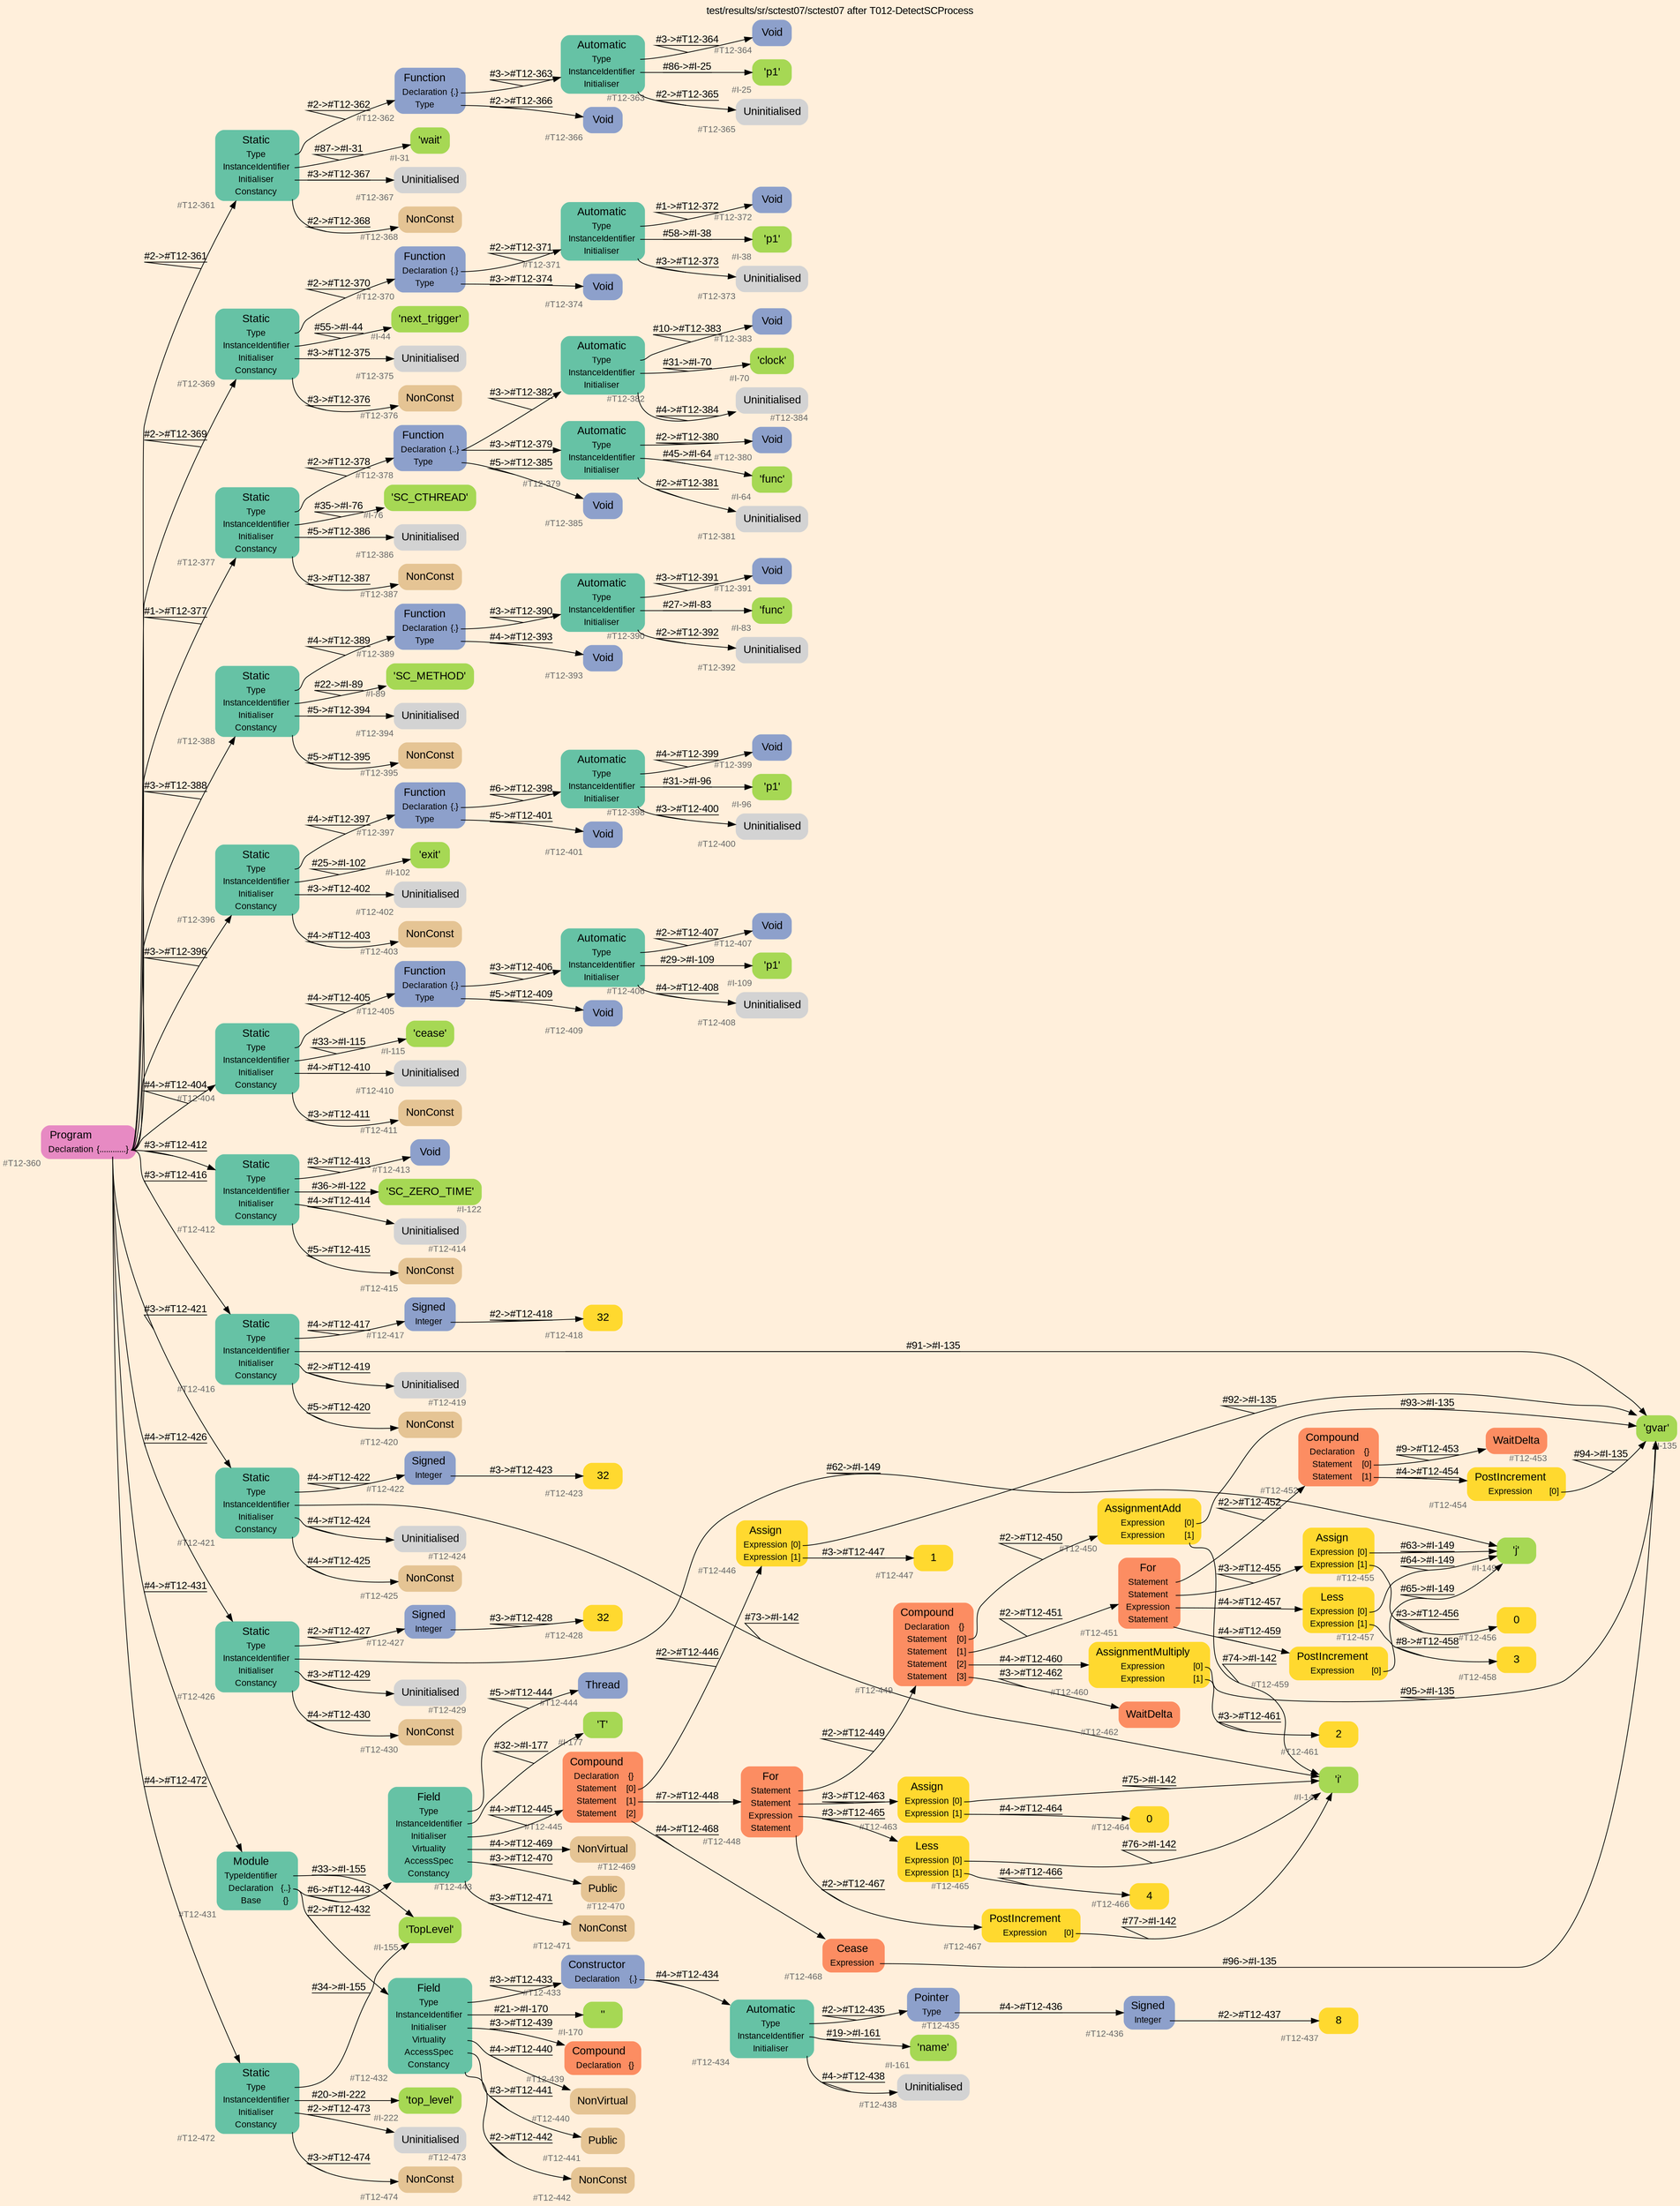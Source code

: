 digraph "test/results/sr/sctest07/sctest07 after T012-DetectSCProcess" {
label = "test/results/sr/sctest07/sctest07 after T012-DetectSCProcess"
labelloc = t
graph [
    rankdir = "LR"
    ranksep = 0.3
    bgcolor = antiquewhite1
    color = black
    fontcolor = black
    fontname = "Arial"
];
node [
    fontname = "Arial"
];
edge [
    fontname = "Arial"
];

// -------------------- node figure --------------------
// -------- block #T12-360 ----------
"#T12-360" [
    fillcolor = "/set28/4"
    xlabel = "#T12-360"
    fontsize = "12"
    fontcolor = grey40
    shape = "plaintext"
    label = <<TABLE BORDER="0" CELLBORDER="0" CELLSPACING="0">
     <TR><TD><FONT COLOR="black" POINT-SIZE="15">Program</FONT></TD></TR>
     <TR><TD><FONT COLOR="black" POINT-SIZE="12">Declaration</FONT></TD><TD PORT="port0"><FONT COLOR="black" POINT-SIZE="12">{............}</FONT></TD></TR>
    </TABLE>>
    style = "rounded,filled"
];

// -------- block #T12-361 ----------
"#T12-361" [
    fillcolor = "/set28/1"
    xlabel = "#T12-361"
    fontsize = "12"
    fontcolor = grey40
    shape = "plaintext"
    label = <<TABLE BORDER="0" CELLBORDER="0" CELLSPACING="0">
     <TR><TD><FONT COLOR="black" POINT-SIZE="15">Static</FONT></TD></TR>
     <TR><TD><FONT COLOR="black" POINT-SIZE="12">Type</FONT></TD><TD PORT="port0"></TD></TR>
     <TR><TD><FONT COLOR="black" POINT-SIZE="12">InstanceIdentifier</FONT></TD><TD PORT="port1"></TD></TR>
     <TR><TD><FONT COLOR="black" POINT-SIZE="12">Initialiser</FONT></TD><TD PORT="port2"></TD></TR>
     <TR><TD><FONT COLOR="black" POINT-SIZE="12">Constancy</FONT></TD><TD PORT="port3"></TD></TR>
    </TABLE>>
    style = "rounded,filled"
];

// -------- block #T12-362 ----------
"#T12-362" [
    fillcolor = "/set28/3"
    xlabel = "#T12-362"
    fontsize = "12"
    fontcolor = grey40
    shape = "plaintext"
    label = <<TABLE BORDER="0" CELLBORDER="0" CELLSPACING="0">
     <TR><TD><FONT COLOR="black" POINT-SIZE="15">Function</FONT></TD></TR>
     <TR><TD><FONT COLOR="black" POINT-SIZE="12">Declaration</FONT></TD><TD PORT="port0"><FONT COLOR="black" POINT-SIZE="12">{.}</FONT></TD></TR>
     <TR><TD><FONT COLOR="black" POINT-SIZE="12">Type</FONT></TD><TD PORT="port1"></TD></TR>
    </TABLE>>
    style = "rounded,filled"
];

// -------- block #T12-363 ----------
"#T12-363" [
    fillcolor = "/set28/1"
    xlabel = "#T12-363"
    fontsize = "12"
    fontcolor = grey40
    shape = "plaintext"
    label = <<TABLE BORDER="0" CELLBORDER="0" CELLSPACING="0">
     <TR><TD><FONT COLOR="black" POINT-SIZE="15">Automatic</FONT></TD></TR>
     <TR><TD><FONT COLOR="black" POINT-SIZE="12">Type</FONT></TD><TD PORT="port0"></TD></TR>
     <TR><TD><FONT COLOR="black" POINT-SIZE="12">InstanceIdentifier</FONT></TD><TD PORT="port1"></TD></TR>
     <TR><TD><FONT COLOR="black" POINT-SIZE="12">Initialiser</FONT></TD><TD PORT="port2"></TD></TR>
    </TABLE>>
    style = "rounded,filled"
];

// -------- block #T12-364 ----------
"#T12-364" [
    fillcolor = "/set28/3"
    xlabel = "#T12-364"
    fontsize = "12"
    fontcolor = grey40
    shape = "plaintext"
    label = <<TABLE BORDER="0" CELLBORDER="0" CELLSPACING="0">
     <TR><TD><FONT COLOR="black" POINT-SIZE="15">Void</FONT></TD></TR>
    </TABLE>>
    style = "rounded,filled"
];

// -------- block #I-25 ----------
"#I-25" [
    fillcolor = "/set28/5"
    xlabel = "#I-25"
    fontsize = "12"
    fontcolor = grey40
    shape = "plaintext"
    label = <<TABLE BORDER="0" CELLBORDER="0" CELLSPACING="0">
     <TR><TD><FONT COLOR="black" POINT-SIZE="15">'p1'</FONT></TD></TR>
    </TABLE>>
    style = "rounded,filled"
];

// -------- block #T12-365 ----------
"#T12-365" [
    xlabel = "#T12-365"
    fontsize = "12"
    fontcolor = grey40
    shape = "plaintext"
    label = <<TABLE BORDER="0" CELLBORDER="0" CELLSPACING="0">
     <TR><TD><FONT COLOR="black" POINT-SIZE="15">Uninitialised</FONT></TD></TR>
    </TABLE>>
    style = "rounded,filled"
];

// -------- block #T12-366 ----------
"#T12-366" [
    fillcolor = "/set28/3"
    xlabel = "#T12-366"
    fontsize = "12"
    fontcolor = grey40
    shape = "plaintext"
    label = <<TABLE BORDER="0" CELLBORDER="0" CELLSPACING="0">
     <TR><TD><FONT COLOR="black" POINT-SIZE="15">Void</FONT></TD></TR>
    </TABLE>>
    style = "rounded,filled"
];

// -------- block #I-31 ----------
"#I-31" [
    fillcolor = "/set28/5"
    xlabel = "#I-31"
    fontsize = "12"
    fontcolor = grey40
    shape = "plaintext"
    label = <<TABLE BORDER="0" CELLBORDER="0" CELLSPACING="0">
     <TR><TD><FONT COLOR="black" POINT-SIZE="15">'wait'</FONT></TD></TR>
    </TABLE>>
    style = "rounded,filled"
];

// -------- block #T12-367 ----------
"#T12-367" [
    xlabel = "#T12-367"
    fontsize = "12"
    fontcolor = grey40
    shape = "plaintext"
    label = <<TABLE BORDER="0" CELLBORDER="0" CELLSPACING="0">
     <TR><TD><FONT COLOR="black" POINT-SIZE="15">Uninitialised</FONT></TD></TR>
    </TABLE>>
    style = "rounded,filled"
];

// -------- block #T12-368 ----------
"#T12-368" [
    fillcolor = "/set28/7"
    xlabel = "#T12-368"
    fontsize = "12"
    fontcolor = grey40
    shape = "plaintext"
    label = <<TABLE BORDER="0" CELLBORDER="0" CELLSPACING="0">
     <TR><TD><FONT COLOR="black" POINT-SIZE="15">NonConst</FONT></TD></TR>
    </TABLE>>
    style = "rounded,filled"
];

// -------- block #T12-369 ----------
"#T12-369" [
    fillcolor = "/set28/1"
    xlabel = "#T12-369"
    fontsize = "12"
    fontcolor = grey40
    shape = "plaintext"
    label = <<TABLE BORDER="0" CELLBORDER="0" CELLSPACING="0">
     <TR><TD><FONT COLOR="black" POINT-SIZE="15">Static</FONT></TD></TR>
     <TR><TD><FONT COLOR="black" POINT-SIZE="12">Type</FONT></TD><TD PORT="port0"></TD></TR>
     <TR><TD><FONT COLOR="black" POINT-SIZE="12">InstanceIdentifier</FONT></TD><TD PORT="port1"></TD></TR>
     <TR><TD><FONT COLOR="black" POINT-SIZE="12">Initialiser</FONT></TD><TD PORT="port2"></TD></TR>
     <TR><TD><FONT COLOR="black" POINT-SIZE="12">Constancy</FONT></TD><TD PORT="port3"></TD></TR>
    </TABLE>>
    style = "rounded,filled"
];

// -------- block #T12-370 ----------
"#T12-370" [
    fillcolor = "/set28/3"
    xlabel = "#T12-370"
    fontsize = "12"
    fontcolor = grey40
    shape = "plaintext"
    label = <<TABLE BORDER="0" CELLBORDER="0" CELLSPACING="0">
     <TR><TD><FONT COLOR="black" POINT-SIZE="15">Function</FONT></TD></TR>
     <TR><TD><FONT COLOR="black" POINT-SIZE="12">Declaration</FONT></TD><TD PORT="port0"><FONT COLOR="black" POINT-SIZE="12">{.}</FONT></TD></TR>
     <TR><TD><FONT COLOR="black" POINT-SIZE="12">Type</FONT></TD><TD PORT="port1"></TD></TR>
    </TABLE>>
    style = "rounded,filled"
];

// -------- block #T12-371 ----------
"#T12-371" [
    fillcolor = "/set28/1"
    xlabel = "#T12-371"
    fontsize = "12"
    fontcolor = grey40
    shape = "plaintext"
    label = <<TABLE BORDER="0" CELLBORDER="0" CELLSPACING="0">
     <TR><TD><FONT COLOR="black" POINT-SIZE="15">Automatic</FONT></TD></TR>
     <TR><TD><FONT COLOR="black" POINT-SIZE="12">Type</FONT></TD><TD PORT="port0"></TD></TR>
     <TR><TD><FONT COLOR="black" POINT-SIZE="12">InstanceIdentifier</FONT></TD><TD PORT="port1"></TD></TR>
     <TR><TD><FONT COLOR="black" POINT-SIZE="12">Initialiser</FONT></TD><TD PORT="port2"></TD></TR>
    </TABLE>>
    style = "rounded,filled"
];

// -------- block #T12-372 ----------
"#T12-372" [
    fillcolor = "/set28/3"
    xlabel = "#T12-372"
    fontsize = "12"
    fontcolor = grey40
    shape = "plaintext"
    label = <<TABLE BORDER="0" CELLBORDER="0" CELLSPACING="0">
     <TR><TD><FONT COLOR="black" POINT-SIZE="15">Void</FONT></TD></TR>
    </TABLE>>
    style = "rounded,filled"
];

// -------- block #I-38 ----------
"#I-38" [
    fillcolor = "/set28/5"
    xlabel = "#I-38"
    fontsize = "12"
    fontcolor = grey40
    shape = "plaintext"
    label = <<TABLE BORDER="0" CELLBORDER="0" CELLSPACING="0">
     <TR><TD><FONT COLOR="black" POINT-SIZE="15">'p1'</FONT></TD></TR>
    </TABLE>>
    style = "rounded,filled"
];

// -------- block #T12-373 ----------
"#T12-373" [
    xlabel = "#T12-373"
    fontsize = "12"
    fontcolor = grey40
    shape = "plaintext"
    label = <<TABLE BORDER="0" CELLBORDER="0" CELLSPACING="0">
     <TR><TD><FONT COLOR="black" POINT-SIZE="15">Uninitialised</FONT></TD></TR>
    </TABLE>>
    style = "rounded,filled"
];

// -------- block #T12-374 ----------
"#T12-374" [
    fillcolor = "/set28/3"
    xlabel = "#T12-374"
    fontsize = "12"
    fontcolor = grey40
    shape = "plaintext"
    label = <<TABLE BORDER="0" CELLBORDER="0" CELLSPACING="0">
     <TR><TD><FONT COLOR="black" POINT-SIZE="15">Void</FONT></TD></TR>
    </TABLE>>
    style = "rounded,filled"
];

// -------- block #I-44 ----------
"#I-44" [
    fillcolor = "/set28/5"
    xlabel = "#I-44"
    fontsize = "12"
    fontcolor = grey40
    shape = "plaintext"
    label = <<TABLE BORDER="0" CELLBORDER="0" CELLSPACING="0">
     <TR><TD><FONT COLOR="black" POINT-SIZE="15">'next_trigger'</FONT></TD></TR>
    </TABLE>>
    style = "rounded,filled"
];

// -------- block #T12-375 ----------
"#T12-375" [
    xlabel = "#T12-375"
    fontsize = "12"
    fontcolor = grey40
    shape = "plaintext"
    label = <<TABLE BORDER="0" CELLBORDER="0" CELLSPACING="0">
     <TR><TD><FONT COLOR="black" POINT-SIZE="15">Uninitialised</FONT></TD></TR>
    </TABLE>>
    style = "rounded,filled"
];

// -------- block #T12-376 ----------
"#T12-376" [
    fillcolor = "/set28/7"
    xlabel = "#T12-376"
    fontsize = "12"
    fontcolor = grey40
    shape = "plaintext"
    label = <<TABLE BORDER="0" CELLBORDER="0" CELLSPACING="0">
     <TR><TD><FONT COLOR="black" POINT-SIZE="15">NonConst</FONT></TD></TR>
    </TABLE>>
    style = "rounded,filled"
];

// -------- block #T12-377 ----------
"#T12-377" [
    fillcolor = "/set28/1"
    xlabel = "#T12-377"
    fontsize = "12"
    fontcolor = grey40
    shape = "plaintext"
    label = <<TABLE BORDER="0" CELLBORDER="0" CELLSPACING="0">
     <TR><TD><FONT COLOR="black" POINT-SIZE="15">Static</FONT></TD></TR>
     <TR><TD><FONT COLOR="black" POINT-SIZE="12">Type</FONT></TD><TD PORT="port0"></TD></TR>
     <TR><TD><FONT COLOR="black" POINT-SIZE="12">InstanceIdentifier</FONT></TD><TD PORT="port1"></TD></TR>
     <TR><TD><FONT COLOR="black" POINT-SIZE="12">Initialiser</FONT></TD><TD PORT="port2"></TD></TR>
     <TR><TD><FONT COLOR="black" POINT-SIZE="12">Constancy</FONT></TD><TD PORT="port3"></TD></TR>
    </TABLE>>
    style = "rounded,filled"
];

// -------- block #T12-378 ----------
"#T12-378" [
    fillcolor = "/set28/3"
    xlabel = "#T12-378"
    fontsize = "12"
    fontcolor = grey40
    shape = "plaintext"
    label = <<TABLE BORDER="0" CELLBORDER="0" CELLSPACING="0">
     <TR><TD><FONT COLOR="black" POINT-SIZE="15">Function</FONT></TD></TR>
     <TR><TD><FONT COLOR="black" POINT-SIZE="12">Declaration</FONT></TD><TD PORT="port0"><FONT COLOR="black" POINT-SIZE="12">{..}</FONT></TD></TR>
     <TR><TD><FONT COLOR="black" POINT-SIZE="12">Type</FONT></TD><TD PORT="port1"></TD></TR>
    </TABLE>>
    style = "rounded,filled"
];

// -------- block #T12-379 ----------
"#T12-379" [
    fillcolor = "/set28/1"
    xlabel = "#T12-379"
    fontsize = "12"
    fontcolor = grey40
    shape = "plaintext"
    label = <<TABLE BORDER="0" CELLBORDER="0" CELLSPACING="0">
     <TR><TD><FONT COLOR="black" POINT-SIZE="15">Automatic</FONT></TD></TR>
     <TR><TD><FONT COLOR="black" POINT-SIZE="12">Type</FONT></TD><TD PORT="port0"></TD></TR>
     <TR><TD><FONT COLOR="black" POINT-SIZE="12">InstanceIdentifier</FONT></TD><TD PORT="port1"></TD></TR>
     <TR><TD><FONT COLOR="black" POINT-SIZE="12">Initialiser</FONT></TD><TD PORT="port2"></TD></TR>
    </TABLE>>
    style = "rounded,filled"
];

// -------- block #T12-380 ----------
"#T12-380" [
    fillcolor = "/set28/3"
    xlabel = "#T12-380"
    fontsize = "12"
    fontcolor = grey40
    shape = "plaintext"
    label = <<TABLE BORDER="0" CELLBORDER="0" CELLSPACING="0">
     <TR><TD><FONT COLOR="black" POINT-SIZE="15">Void</FONT></TD></TR>
    </TABLE>>
    style = "rounded,filled"
];

// -------- block #I-64 ----------
"#I-64" [
    fillcolor = "/set28/5"
    xlabel = "#I-64"
    fontsize = "12"
    fontcolor = grey40
    shape = "plaintext"
    label = <<TABLE BORDER="0" CELLBORDER="0" CELLSPACING="0">
     <TR><TD><FONT COLOR="black" POINT-SIZE="15">'func'</FONT></TD></TR>
    </TABLE>>
    style = "rounded,filled"
];

// -------- block #T12-381 ----------
"#T12-381" [
    xlabel = "#T12-381"
    fontsize = "12"
    fontcolor = grey40
    shape = "plaintext"
    label = <<TABLE BORDER="0" CELLBORDER="0" CELLSPACING="0">
     <TR><TD><FONT COLOR="black" POINT-SIZE="15">Uninitialised</FONT></TD></TR>
    </TABLE>>
    style = "rounded,filled"
];

// -------- block #T12-382 ----------
"#T12-382" [
    fillcolor = "/set28/1"
    xlabel = "#T12-382"
    fontsize = "12"
    fontcolor = grey40
    shape = "plaintext"
    label = <<TABLE BORDER="0" CELLBORDER="0" CELLSPACING="0">
     <TR><TD><FONT COLOR="black" POINT-SIZE="15">Automatic</FONT></TD></TR>
     <TR><TD><FONT COLOR="black" POINT-SIZE="12">Type</FONT></TD><TD PORT="port0"></TD></TR>
     <TR><TD><FONT COLOR="black" POINT-SIZE="12">InstanceIdentifier</FONT></TD><TD PORT="port1"></TD></TR>
     <TR><TD><FONT COLOR="black" POINT-SIZE="12">Initialiser</FONT></TD><TD PORT="port2"></TD></TR>
    </TABLE>>
    style = "rounded,filled"
];

// -------- block #T12-383 ----------
"#T12-383" [
    fillcolor = "/set28/3"
    xlabel = "#T12-383"
    fontsize = "12"
    fontcolor = grey40
    shape = "plaintext"
    label = <<TABLE BORDER="0" CELLBORDER="0" CELLSPACING="0">
     <TR><TD><FONT COLOR="black" POINT-SIZE="15">Void</FONT></TD></TR>
    </TABLE>>
    style = "rounded,filled"
];

// -------- block #I-70 ----------
"#I-70" [
    fillcolor = "/set28/5"
    xlabel = "#I-70"
    fontsize = "12"
    fontcolor = grey40
    shape = "plaintext"
    label = <<TABLE BORDER="0" CELLBORDER="0" CELLSPACING="0">
     <TR><TD><FONT COLOR="black" POINT-SIZE="15">'clock'</FONT></TD></TR>
    </TABLE>>
    style = "rounded,filled"
];

// -------- block #T12-384 ----------
"#T12-384" [
    xlabel = "#T12-384"
    fontsize = "12"
    fontcolor = grey40
    shape = "plaintext"
    label = <<TABLE BORDER="0" CELLBORDER="0" CELLSPACING="0">
     <TR><TD><FONT COLOR="black" POINT-SIZE="15">Uninitialised</FONT></TD></TR>
    </TABLE>>
    style = "rounded,filled"
];

// -------- block #T12-385 ----------
"#T12-385" [
    fillcolor = "/set28/3"
    xlabel = "#T12-385"
    fontsize = "12"
    fontcolor = grey40
    shape = "plaintext"
    label = <<TABLE BORDER="0" CELLBORDER="0" CELLSPACING="0">
     <TR><TD><FONT COLOR="black" POINT-SIZE="15">Void</FONT></TD></TR>
    </TABLE>>
    style = "rounded,filled"
];

// -------- block #I-76 ----------
"#I-76" [
    fillcolor = "/set28/5"
    xlabel = "#I-76"
    fontsize = "12"
    fontcolor = grey40
    shape = "plaintext"
    label = <<TABLE BORDER="0" CELLBORDER="0" CELLSPACING="0">
     <TR><TD><FONT COLOR="black" POINT-SIZE="15">'SC_CTHREAD'</FONT></TD></TR>
    </TABLE>>
    style = "rounded,filled"
];

// -------- block #T12-386 ----------
"#T12-386" [
    xlabel = "#T12-386"
    fontsize = "12"
    fontcolor = grey40
    shape = "plaintext"
    label = <<TABLE BORDER="0" CELLBORDER="0" CELLSPACING="0">
     <TR><TD><FONT COLOR="black" POINT-SIZE="15">Uninitialised</FONT></TD></TR>
    </TABLE>>
    style = "rounded,filled"
];

// -------- block #T12-387 ----------
"#T12-387" [
    fillcolor = "/set28/7"
    xlabel = "#T12-387"
    fontsize = "12"
    fontcolor = grey40
    shape = "plaintext"
    label = <<TABLE BORDER="0" CELLBORDER="0" CELLSPACING="0">
     <TR><TD><FONT COLOR="black" POINT-SIZE="15">NonConst</FONT></TD></TR>
    </TABLE>>
    style = "rounded,filled"
];

// -------- block #T12-388 ----------
"#T12-388" [
    fillcolor = "/set28/1"
    xlabel = "#T12-388"
    fontsize = "12"
    fontcolor = grey40
    shape = "plaintext"
    label = <<TABLE BORDER="0" CELLBORDER="0" CELLSPACING="0">
     <TR><TD><FONT COLOR="black" POINT-SIZE="15">Static</FONT></TD></TR>
     <TR><TD><FONT COLOR="black" POINT-SIZE="12">Type</FONT></TD><TD PORT="port0"></TD></TR>
     <TR><TD><FONT COLOR="black" POINT-SIZE="12">InstanceIdentifier</FONT></TD><TD PORT="port1"></TD></TR>
     <TR><TD><FONT COLOR="black" POINT-SIZE="12">Initialiser</FONT></TD><TD PORT="port2"></TD></TR>
     <TR><TD><FONT COLOR="black" POINT-SIZE="12">Constancy</FONT></TD><TD PORT="port3"></TD></TR>
    </TABLE>>
    style = "rounded,filled"
];

// -------- block #T12-389 ----------
"#T12-389" [
    fillcolor = "/set28/3"
    xlabel = "#T12-389"
    fontsize = "12"
    fontcolor = grey40
    shape = "plaintext"
    label = <<TABLE BORDER="0" CELLBORDER="0" CELLSPACING="0">
     <TR><TD><FONT COLOR="black" POINT-SIZE="15">Function</FONT></TD></TR>
     <TR><TD><FONT COLOR="black" POINT-SIZE="12">Declaration</FONT></TD><TD PORT="port0"><FONT COLOR="black" POINT-SIZE="12">{.}</FONT></TD></TR>
     <TR><TD><FONT COLOR="black" POINT-SIZE="12">Type</FONT></TD><TD PORT="port1"></TD></TR>
    </TABLE>>
    style = "rounded,filled"
];

// -------- block #T12-390 ----------
"#T12-390" [
    fillcolor = "/set28/1"
    xlabel = "#T12-390"
    fontsize = "12"
    fontcolor = grey40
    shape = "plaintext"
    label = <<TABLE BORDER="0" CELLBORDER="0" CELLSPACING="0">
     <TR><TD><FONT COLOR="black" POINT-SIZE="15">Automatic</FONT></TD></TR>
     <TR><TD><FONT COLOR="black" POINT-SIZE="12">Type</FONT></TD><TD PORT="port0"></TD></TR>
     <TR><TD><FONT COLOR="black" POINT-SIZE="12">InstanceIdentifier</FONT></TD><TD PORT="port1"></TD></TR>
     <TR><TD><FONT COLOR="black" POINT-SIZE="12">Initialiser</FONT></TD><TD PORT="port2"></TD></TR>
    </TABLE>>
    style = "rounded,filled"
];

// -------- block #T12-391 ----------
"#T12-391" [
    fillcolor = "/set28/3"
    xlabel = "#T12-391"
    fontsize = "12"
    fontcolor = grey40
    shape = "plaintext"
    label = <<TABLE BORDER="0" CELLBORDER="0" CELLSPACING="0">
     <TR><TD><FONT COLOR="black" POINT-SIZE="15">Void</FONT></TD></TR>
    </TABLE>>
    style = "rounded,filled"
];

// -------- block #I-83 ----------
"#I-83" [
    fillcolor = "/set28/5"
    xlabel = "#I-83"
    fontsize = "12"
    fontcolor = grey40
    shape = "plaintext"
    label = <<TABLE BORDER="0" CELLBORDER="0" CELLSPACING="0">
     <TR><TD><FONT COLOR="black" POINT-SIZE="15">'func'</FONT></TD></TR>
    </TABLE>>
    style = "rounded,filled"
];

// -------- block #T12-392 ----------
"#T12-392" [
    xlabel = "#T12-392"
    fontsize = "12"
    fontcolor = grey40
    shape = "plaintext"
    label = <<TABLE BORDER="0" CELLBORDER="0" CELLSPACING="0">
     <TR><TD><FONT COLOR="black" POINT-SIZE="15">Uninitialised</FONT></TD></TR>
    </TABLE>>
    style = "rounded,filled"
];

// -------- block #T12-393 ----------
"#T12-393" [
    fillcolor = "/set28/3"
    xlabel = "#T12-393"
    fontsize = "12"
    fontcolor = grey40
    shape = "plaintext"
    label = <<TABLE BORDER="0" CELLBORDER="0" CELLSPACING="0">
     <TR><TD><FONT COLOR="black" POINT-SIZE="15">Void</FONT></TD></TR>
    </TABLE>>
    style = "rounded,filled"
];

// -------- block #I-89 ----------
"#I-89" [
    fillcolor = "/set28/5"
    xlabel = "#I-89"
    fontsize = "12"
    fontcolor = grey40
    shape = "plaintext"
    label = <<TABLE BORDER="0" CELLBORDER="0" CELLSPACING="0">
     <TR><TD><FONT COLOR="black" POINT-SIZE="15">'SC_METHOD'</FONT></TD></TR>
    </TABLE>>
    style = "rounded,filled"
];

// -------- block #T12-394 ----------
"#T12-394" [
    xlabel = "#T12-394"
    fontsize = "12"
    fontcolor = grey40
    shape = "plaintext"
    label = <<TABLE BORDER="0" CELLBORDER="0" CELLSPACING="0">
     <TR><TD><FONT COLOR="black" POINT-SIZE="15">Uninitialised</FONT></TD></TR>
    </TABLE>>
    style = "rounded,filled"
];

// -------- block #T12-395 ----------
"#T12-395" [
    fillcolor = "/set28/7"
    xlabel = "#T12-395"
    fontsize = "12"
    fontcolor = grey40
    shape = "plaintext"
    label = <<TABLE BORDER="0" CELLBORDER="0" CELLSPACING="0">
     <TR><TD><FONT COLOR="black" POINT-SIZE="15">NonConst</FONT></TD></TR>
    </TABLE>>
    style = "rounded,filled"
];

// -------- block #T12-396 ----------
"#T12-396" [
    fillcolor = "/set28/1"
    xlabel = "#T12-396"
    fontsize = "12"
    fontcolor = grey40
    shape = "plaintext"
    label = <<TABLE BORDER="0" CELLBORDER="0" CELLSPACING="0">
     <TR><TD><FONT COLOR="black" POINT-SIZE="15">Static</FONT></TD></TR>
     <TR><TD><FONT COLOR="black" POINT-SIZE="12">Type</FONT></TD><TD PORT="port0"></TD></TR>
     <TR><TD><FONT COLOR="black" POINT-SIZE="12">InstanceIdentifier</FONT></TD><TD PORT="port1"></TD></TR>
     <TR><TD><FONT COLOR="black" POINT-SIZE="12">Initialiser</FONT></TD><TD PORT="port2"></TD></TR>
     <TR><TD><FONT COLOR="black" POINT-SIZE="12">Constancy</FONT></TD><TD PORT="port3"></TD></TR>
    </TABLE>>
    style = "rounded,filled"
];

// -------- block #T12-397 ----------
"#T12-397" [
    fillcolor = "/set28/3"
    xlabel = "#T12-397"
    fontsize = "12"
    fontcolor = grey40
    shape = "plaintext"
    label = <<TABLE BORDER="0" CELLBORDER="0" CELLSPACING="0">
     <TR><TD><FONT COLOR="black" POINT-SIZE="15">Function</FONT></TD></TR>
     <TR><TD><FONT COLOR="black" POINT-SIZE="12">Declaration</FONT></TD><TD PORT="port0"><FONT COLOR="black" POINT-SIZE="12">{.}</FONT></TD></TR>
     <TR><TD><FONT COLOR="black" POINT-SIZE="12">Type</FONT></TD><TD PORT="port1"></TD></TR>
    </TABLE>>
    style = "rounded,filled"
];

// -------- block #T12-398 ----------
"#T12-398" [
    fillcolor = "/set28/1"
    xlabel = "#T12-398"
    fontsize = "12"
    fontcolor = grey40
    shape = "plaintext"
    label = <<TABLE BORDER="0" CELLBORDER="0" CELLSPACING="0">
     <TR><TD><FONT COLOR="black" POINT-SIZE="15">Automatic</FONT></TD></TR>
     <TR><TD><FONT COLOR="black" POINT-SIZE="12">Type</FONT></TD><TD PORT="port0"></TD></TR>
     <TR><TD><FONT COLOR="black" POINT-SIZE="12">InstanceIdentifier</FONT></TD><TD PORT="port1"></TD></TR>
     <TR><TD><FONT COLOR="black" POINT-SIZE="12">Initialiser</FONT></TD><TD PORT="port2"></TD></TR>
    </TABLE>>
    style = "rounded,filled"
];

// -------- block #T12-399 ----------
"#T12-399" [
    fillcolor = "/set28/3"
    xlabel = "#T12-399"
    fontsize = "12"
    fontcolor = grey40
    shape = "plaintext"
    label = <<TABLE BORDER="0" CELLBORDER="0" CELLSPACING="0">
     <TR><TD><FONT COLOR="black" POINT-SIZE="15">Void</FONT></TD></TR>
    </TABLE>>
    style = "rounded,filled"
];

// -------- block #I-96 ----------
"#I-96" [
    fillcolor = "/set28/5"
    xlabel = "#I-96"
    fontsize = "12"
    fontcolor = grey40
    shape = "plaintext"
    label = <<TABLE BORDER="0" CELLBORDER="0" CELLSPACING="0">
     <TR><TD><FONT COLOR="black" POINT-SIZE="15">'p1'</FONT></TD></TR>
    </TABLE>>
    style = "rounded,filled"
];

// -------- block #T12-400 ----------
"#T12-400" [
    xlabel = "#T12-400"
    fontsize = "12"
    fontcolor = grey40
    shape = "plaintext"
    label = <<TABLE BORDER="0" CELLBORDER="0" CELLSPACING="0">
     <TR><TD><FONT COLOR="black" POINT-SIZE="15">Uninitialised</FONT></TD></TR>
    </TABLE>>
    style = "rounded,filled"
];

// -------- block #T12-401 ----------
"#T12-401" [
    fillcolor = "/set28/3"
    xlabel = "#T12-401"
    fontsize = "12"
    fontcolor = grey40
    shape = "plaintext"
    label = <<TABLE BORDER="0" CELLBORDER="0" CELLSPACING="0">
     <TR><TD><FONT COLOR="black" POINT-SIZE="15">Void</FONT></TD></TR>
    </TABLE>>
    style = "rounded,filled"
];

// -------- block #I-102 ----------
"#I-102" [
    fillcolor = "/set28/5"
    xlabel = "#I-102"
    fontsize = "12"
    fontcolor = grey40
    shape = "plaintext"
    label = <<TABLE BORDER="0" CELLBORDER="0" CELLSPACING="0">
     <TR><TD><FONT COLOR="black" POINT-SIZE="15">'exit'</FONT></TD></TR>
    </TABLE>>
    style = "rounded,filled"
];

// -------- block #T12-402 ----------
"#T12-402" [
    xlabel = "#T12-402"
    fontsize = "12"
    fontcolor = grey40
    shape = "plaintext"
    label = <<TABLE BORDER="0" CELLBORDER="0" CELLSPACING="0">
     <TR><TD><FONT COLOR="black" POINT-SIZE="15">Uninitialised</FONT></TD></TR>
    </TABLE>>
    style = "rounded,filled"
];

// -------- block #T12-403 ----------
"#T12-403" [
    fillcolor = "/set28/7"
    xlabel = "#T12-403"
    fontsize = "12"
    fontcolor = grey40
    shape = "plaintext"
    label = <<TABLE BORDER="0" CELLBORDER="0" CELLSPACING="0">
     <TR><TD><FONT COLOR="black" POINT-SIZE="15">NonConst</FONT></TD></TR>
    </TABLE>>
    style = "rounded,filled"
];

// -------- block #T12-404 ----------
"#T12-404" [
    fillcolor = "/set28/1"
    xlabel = "#T12-404"
    fontsize = "12"
    fontcolor = grey40
    shape = "plaintext"
    label = <<TABLE BORDER="0" CELLBORDER="0" CELLSPACING="0">
     <TR><TD><FONT COLOR="black" POINT-SIZE="15">Static</FONT></TD></TR>
     <TR><TD><FONT COLOR="black" POINT-SIZE="12">Type</FONT></TD><TD PORT="port0"></TD></TR>
     <TR><TD><FONT COLOR="black" POINT-SIZE="12">InstanceIdentifier</FONT></TD><TD PORT="port1"></TD></TR>
     <TR><TD><FONT COLOR="black" POINT-SIZE="12">Initialiser</FONT></TD><TD PORT="port2"></TD></TR>
     <TR><TD><FONT COLOR="black" POINT-SIZE="12">Constancy</FONT></TD><TD PORT="port3"></TD></TR>
    </TABLE>>
    style = "rounded,filled"
];

// -------- block #T12-405 ----------
"#T12-405" [
    fillcolor = "/set28/3"
    xlabel = "#T12-405"
    fontsize = "12"
    fontcolor = grey40
    shape = "plaintext"
    label = <<TABLE BORDER="0" CELLBORDER="0" CELLSPACING="0">
     <TR><TD><FONT COLOR="black" POINT-SIZE="15">Function</FONT></TD></TR>
     <TR><TD><FONT COLOR="black" POINT-SIZE="12">Declaration</FONT></TD><TD PORT="port0"><FONT COLOR="black" POINT-SIZE="12">{.}</FONT></TD></TR>
     <TR><TD><FONT COLOR="black" POINT-SIZE="12">Type</FONT></TD><TD PORT="port1"></TD></TR>
    </TABLE>>
    style = "rounded,filled"
];

// -------- block #T12-406 ----------
"#T12-406" [
    fillcolor = "/set28/1"
    xlabel = "#T12-406"
    fontsize = "12"
    fontcolor = grey40
    shape = "plaintext"
    label = <<TABLE BORDER="0" CELLBORDER="0" CELLSPACING="0">
     <TR><TD><FONT COLOR="black" POINT-SIZE="15">Automatic</FONT></TD></TR>
     <TR><TD><FONT COLOR="black" POINT-SIZE="12">Type</FONT></TD><TD PORT="port0"></TD></TR>
     <TR><TD><FONT COLOR="black" POINT-SIZE="12">InstanceIdentifier</FONT></TD><TD PORT="port1"></TD></TR>
     <TR><TD><FONT COLOR="black" POINT-SIZE="12">Initialiser</FONT></TD><TD PORT="port2"></TD></TR>
    </TABLE>>
    style = "rounded,filled"
];

// -------- block #T12-407 ----------
"#T12-407" [
    fillcolor = "/set28/3"
    xlabel = "#T12-407"
    fontsize = "12"
    fontcolor = grey40
    shape = "plaintext"
    label = <<TABLE BORDER="0" CELLBORDER="0" CELLSPACING="0">
     <TR><TD><FONT COLOR="black" POINT-SIZE="15">Void</FONT></TD></TR>
    </TABLE>>
    style = "rounded,filled"
];

// -------- block #I-109 ----------
"#I-109" [
    fillcolor = "/set28/5"
    xlabel = "#I-109"
    fontsize = "12"
    fontcolor = grey40
    shape = "plaintext"
    label = <<TABLE BORDER="0" CELLBORDER="0" CELLSPACING="0">
     <TR><TD><FONT COLOR="black" POINT-SIZE="15">'p1'</FONT></TD></TR>
    </TABLE>>
    style = "rounded,filled"
];

// -------- block #T12-408 ----------
"#T12-408" [
    xlabel = "#T12-408"
    fontsize = "12"
    fontcolor = grey40
    shape = "plaintext"
    label = <<TABLE BORDER="0" CELLBORDER="0" CELLSPACING="0">
     <TR><TD><FONT COLOR="black" POINT-SIZE="15">Uninitialised</FONT></TD></TR>
    </TABLE>>
    style = "rounded,filled"
];

// -------- block #T12-409 ----------
"#T12-409" [
    fillcolor = "/set28/3"
    xlabel = "#T12-409"
    fontsize = "12"
    fontcolor = grey40
    shape = "plaintext"
    label = <<TABLE BORDER="0" CELLBORDER="0" CELLSPACING="0">
     <TR><TD><FONT COLOR="black" POINT-SIZE="15">Void</FONT></TD></TR>
    </TABLE>>
    style = "rounded,filled"
];

// -------- block #I-115 ----------
"#I-115" [
    fillcolor = "/set28/5"
    xlabel = "#I-115"
    fontsize = "12"
    fontcolor = grey40
    shape = "plaintext"
    label = <<TABLE BORDER="0" CELLBORDER="0" CELLSPACING="0">
     <TR><TD><FONT COLOR="black" POINT-SIZE="15">'cease'</FONT></TD></TR>
    </TABLE>>
    style = "rounded,filled"
];

// -------- block #T12-410 ----------
"#T12-410" [
    xlabel = "#T12-410"
    fontsize = "12"
    fontcolor = grey40
    shape = "plaintext"
    label = <<TABLE BORDER="0" CELLBORDER="0" CELLSPACING="0">
     <TR><TD><FONT COLOR="black" POINT-SIZE="15">Uninitialised</FONT></TD></TR>
    </TABLE>>
    style = "rounded,filled"
];

// -------- block #T12-411 ----------
"#T12-411" [
    fillcolor = "/set28/7"
    xlabel = "#T12-411"
    fontsize = "12"
    fontcolor = grey40
    shape = "plaintext"
    label = <<TABLE BORDER="0" CELLBORDER="0" CELLSPACING="0">
     <TR><TD><FONT COLOR="black" POINT-SIZE="15">NonConst</FONT></TD></TR>
    </TABLE>>
    style = "rounded,filled"
];

// -------- block #T12-412 ----------
"#T12-412" [
    fillcolor = "/set28/1"
    xlabel = "#T12-412"
    fontsize = "12"
    fontcolor = grey40
    shape = "plaintext"
    label = <<TABLE BORDER="0" CELLBORDER="0" CELLSPACING="0">
     <TR><TD><FONT COLOR="black" POINT-SIZE="15">Static</FONT></TD></TR>
     <TR><TD><FONT COLOR="black" POINT-SIZE="12">Type</FONT></TD><TD PORT="port0"></TD></TR>
     <TR><TD><FONT COLOR="black" POINT-SIZE="12">InstanceIdentifier</FONT></TD><TD PORT="port1"></TD></TR>
     <TR><TD><FONT COLOR="black" POINT-SIZE="12">Initialiser</FONT></TD><TD PORT="port2"></TD></TR>
     <TR><TD><FONT COLOR="black" POINT-SIZE="12">Constancy</FONT></TD><TD PORT="port3"></TD></TR>
    </TABLE>>
    style = "rounded,filled"
];

// -------- block #T12-413 ----------
"#T12-413" [
    fillcolor = "/set28/3"
    xlabel = "#T12-413"
    fontsize = "12"
    fontcolor = grey40
    shape = "plaintext"
    label = <<TABLE BORDER="0" CELLBORDER="0" CELLSPACING="0">
     <TR><TD><FONT COLOR="black" POINT-SIZE="15">Void</FONT></TD></TR>
    </TABLE>>
    style = "rounded,filled"
];

// -------- block #I-122 ----------
"#I-122" [
    fillcolor = "/set28/5"
    xlabel = "#I-122"
    fontsize = "12"
    fontcolor = grey40
    shape = "plaintext"
    label = <<TABLE BORDER="0" CELLBORDER="0" CELLSPACING="0">
     <TR><TD><FONT COLOR="black" POINT-SIZE="15">'SC_ZERO_TIME'</FONT></TD></TR>
    </TABLE>>
    style = "rounded,filled"
];

// -------- block #T12-414 ----------
"#T12-414" [
    xlabel = "#T12-414"
    fontsize = "12"
    fontcolor = grey40
    shape = "plaintext"
    label = <<TABLE BORDER="0" CELLBORDER="0" CELLSPACING="0">
     <TR><TD><FONT COLOR="black" POINT-SIZE="15">Uninitialised</FONT></TD></TR>
    </TABLE>>
    style = "rounded,filled"
];

// -------- block #T12-415 ----------
"#T12-415" [
    fillcolor = "/set28/7"
    xlabel = "#T12-415"
    fontsize = "12"
    fontcolor = grey40
    shape = "plaintext"
    label = <<TABLE BORDER="0" CELLBORDER="0" CELLSPACING="0">
     <TR><TD><FONT COLOR="black" POINT-SIZE="15">NonConst</FONT></TD></TR>
    </TABLE>>
    style = "rounded,filled"
];

// -------- block #T12-416 ----------
"#T12-416" [
    fillcolor = "/set28/1"
    xlabel = "#T12-416"
    fontsize = "12"
    fontcolor = grey40
    shape = "plaintext"
    label = <<TABLE BORDER="0" CELLBORDER="0" CELLSPACING="0">
     <TR><TD><FONT COLOR="black" POINT-SIZE="15">Static</FONT></TD></TR>
     <TR><TD><FONT COLOR="black" POINT-SIZE="12">Type</FONT></TD><TD PORT="port0"></TD></TR>
     <TR><TD><FONT COLOR="black" POINT-SIZE="12">InstanceIdentifier</FONT></TD><TD PORT="port1"></TD></TR>
     <TR><TD><FONT COLOR="black" POINT-SIZE="12">Initialiser</FONT></TD><TD PORT="port2"></TD></TR>
     <TR><TD><FONT COLOR="black" POINT-SIZE="12">Constancy</FONT></TD><TD PORT="port3"></TD></TR>
    </TABLE>>
    style = "rounded,filled"
];

// -------- block #T12-417 ----------
"#T12-417" [
    fillcolor = "/set28/3"
    xlabel = "#T12-417"
    fontsize = "12"
    fontcolor = grey40
    shape = "plaintext"
    label = <<TABLE BORDER="0" CELLBORDER="0" CELLSPACING="0">
     <TR><TD><FONT COLOR="black" POINT-SIZE="15">Signed</FONT></TD></TR>
     <TR><TD><FONT COLOR="black" POINT-SIZE="12">Integer</FONT></TD><TD PORT="port0"></TD></TR>
    </TABLE>>
    style = "rounded,filled"
];

// -------- block #T12-418 ----------
"#T12-418" [
    fillcolor = "/set28/6"
    xlabel = "#T12-418"
    fontsize = "12"
    fontcolor = grey40
    shape = "plaintext"
    label = <<TABLE BORDER="0" CELLBORDER="0" CELLSPACING="0">
     <TR><TD><FONT COLOR="black" POINT-SIZE="15">32</FONT></TD></TR>
    </TABLE>>
    style = "rounded,filled"
];

// -------- block #I-135 ----------
"#I-135" [
    fillcolor = "/set28/5"
    xlabel = "#I-135"
    fontsize = "12"
    fontcolor = grey40
    shape = "plaintext"
    label = <<TABLE BORDER="0" CELLBORDER="0" CELLSPACING="0">
     <TR><TD><FONT COLOR="black" POINT-SIZE="15">'gvar'</FONT></TD></TR>
    </TABLE>>
    style = "rounded,filled"
];

// -------- block #T12-419 ----------
"#T12-419" [
    xlabel = "#T12-419"
    fontsize = "12"
    fontcolor = grey40
    shape = "plaintext"
    label = <<TABLE BORDER="0" CELLBORDER="0" CELLSPACING="0">
     <TR><TD><FONT COLOR="black" POINT-SIZE="15">Uninitialised</FONT></TD></TR>
    </TABLE>>
    style = "rounded,filled"
];

// -------- block #T12-420 ----------
"#T12-420" [
    fillcolor = "/set28/7"
    xlabel = "#T12-420"
    fontsize = "12"
    fontcolor = grey40
    shape = "plaintext"
    label = <<TABLE BORDER="0" CELLBORDER="0" CELLSPACING="0">
     <TR><TD><FONT COLOR="black" POINT-SIZE="15">NonConst</FONT></TD></TR>
    </TABLE>>
    style = "rounded,filled"
];

// -------- block #T12-421 ----------
"#T12-421" [
    fillcolor = "/set28/1"
    xlabel = "#T12-421"
    fontsize = "12"
    fontcolor = grey40
    shape = "plaintext"
    label = <<TABLE BORDER="0" CELLBORDER="0" CELLSPACING="0">
     <TR><TD><FONT COLOR="black" POINT-SIZE="15">Static</FONT></TD></TR>
     <TR><TD><FONT COLOR="black" POINT-SIZE="12">Type</FONT></TD><TD PORT="port0"></TD></TR>
     <TR><TD><FONT COLOR="black" POINT-SIZE="12">InstanceIdentifier</FONT></TD><TD PORT="port1"></TD></TR>
     <TR><TD><FONT COLOR="black" POINT-SIZE="12">Initialiser</FONT></TD><TD PORT="port2"></TD></TR>
     <TR><TD><FONT COLOR="black" POINT-SIZE="12">Constancy</FONT></TD><TD PORT="port3"></TD></TR>
    </TABLE>>
    style = "rounded,filled"
];

// -------- block #T12-422 ----------
"#T12-422" [
    fillcolor = "/set28/3"
    xlabel = "#T12-422"
    fontsize = "12"
    fontcolor = grey40
    shape = "plaintext"
    label = <<TABLE BORDER="0" CELLBORDER="0" CELLSPACING="0">
     <TR><TD><FONT COLOR="black" POINT-SIZE="15">Signed</FONT></TD></TR>
     <TR><TD><FONT COLOR="black" POINT-SIZE="12">Integer</FONT></TD><TD PORT="port0"></TD></TR>
    </TABLE>>
    style = "rounded,filled"
];

// -------- block #T12-423 ----------
"#T12-423" [
    fillcolor = "/set28/6"
    xlabel = "#T12-423"
    fontsize = "12"
    fontcolor = grey40
    shape = "plaintext"
    label = <<TABLE BORDER="0" CELLBORDER="0" CELLSPACING="0">
     <TR><TD><FONT COLOR="black" POINT-SIZE="15">32</FONT></TD></TR>
    </TABLE>>
    style = "rounded,filled"
];

// -------- block #I-142 ----------
"#I-142" [
    fillcolor = "/set28/5"
    xlabel = "#I-142"
    fontsize = "12"
    fontcolor = grey40
    shape = "plaintext"
    label = <<TABLE BORDER="0" CELLBORDER="0" CELLSPACING="0">
     <TR><TD><FONT COLOR="black" POINT-SIZE="15">'i'</FONT></TD></TR>
    </TABLE>>
    style = "rounded,filled"
];

// -------- block #T12-424 ----------
"#T12-424" [
    xlabel = "#T12-424"
    fontsize = "12"
    fontcolor = grey40
    shape = "plaintext"
    label = <<TABLE BORDER="0" CELLBORDER="0" CELLSPACING="0">
     <TR><TD><FONT COLOR="black" POINT-SIZE="15">Uninitialised</FONT></TD></TR>
    </TABLE>>
    style = "rounded,filled"
];

// -------- block #T12-425 ----------
"#T12-425" [
    fillcolor = "/set28/7"
    xlabel = "#T12-425"
    fontsize = "12"
    fontcolor = grey40
    shape = "plaintext"
    label = <<TABLE BORDER="0" CELLBORDER="0" CELLSPACING="0">
     <TR><TD><FONT COLOR="black" POINT-SIZE="15">NonConst</FONT></TD></TR>
    </TABLE>>
    style = "rounded,filled"
];

// -------- block #T12-426 ----------
"#T12-426" [
    fillcolor = "/set28/1"
    xlabel = "#T12-426"
    fontsize = "12"
    fontcolor = grey40
    shape = "plaintext"
    label = <<TABLE BORDER="0" CELLBORDER="0" CELLSPACING="0">
     <TR><TD><FONT COLOR="black" POINT-SIZE="15">Static</FONT></TD></TR>
     <TR><TD><FONT COLOR="black" POINT-SIZE="12">Type</FONT></TD><TD PORT="port0"></TD></TR>
     <TR><TD><FONT COLOR="black" POINT-SIZE="12">InstanceIdentifier</FONT></TD><TD PORT="port1"></TD></TR>
     <TR><TD><FONT COLOR="black" POINT-SIZE="12">Initialiser</FONT></TD><TD PORT="port2"></TD></TR>
     <TR><TD><FONT COLOR="black" POINT-SIZE="12">Constancy</FONT></TD><TD PORT="port3"></TD></TR>
    </TABLE>>
    style = "rounded,filled"
];

// -------- block #T12-427 ----------
"#T12-427" [
    fillcolor = "/set28/3"
    xlabel = "#T12-427"
    fontsize = "12"
    fontcolor = grey40
    shape = "plaintext"
    label = <<TABLE BORDER="0" CELLBORDER="0" CELLSPACING="0">
     <TR><TD><FONT COLOR="black" POINT-SIZE="15">Signed</FONT></TD></TR>
     <TR><TD><FONT COLOR="black" POINT-SIZE="12">Integer</FONT></TD><TD PORT="port0"></TD></TR>
    </TABLE>>
    style = "rounded,filled"
];

// -------- block #T12-428 ----------
"#T12-428" [
    fillcolor = "/set28/6"
    xlabel = "#T12-428"
    fontsize = "12"
    fontcolor = grey40
    shape = "plaintext"
    label = <<TABLE BORDER="0" CELLBORDER="0" CELLSPACING="0">
     <TR><TD><FONT COLOR="black" POINT-SIZE="15">32</FONT></TD></TR>
    </TABLE>>
    style = "rounded,filled"
];

// -------- block #I-149 ----------
"#I-149" [
    fillcolor = "/set28/5"
    xlabel = "#I-149"
    fontsize = "12"
    fontcolor = grey40
    shape = "plaintext"
    label = <<TABLE BORDER="0" CELLBORDER="0" CELLSPACING="0">
     <TR><TD><FONT COLOR="black" POINT-SIZE="15">'j'</FONT></TD></TR>
    </TABLE>>
    style = "rounded,filled"
];

// -------- block #T12-429 ----------
"#T12-429" [
    xlabel = "#T12-429"
    fontsize = "12"
    fontcolor = grey40
    shape = "plaintext"
    label = <<TABLE BORDER="0" CELLBORDER="0" CELLSPACING="0">
     <TR><TD><FONT COLOR="black" POINT-SIZE="15">Uninitialised</FONT></TD></TR>
    </TABLE>>
    style = "rounded,filled"
];

// -------- block #T12-430 ----------
"#T12-430" [
    fillcolor = "/set28/7"
    xlabel = "#T12-430"
    fontsize = "12"
    fontcolor = grey40
    shape = "plaintext"
    label = <<TABLE BORDER="0" CELLBORDER="0" CELLSPACING="0">
     <TR><TD><FONT COLOR="black" POINT-SIZE="15">NonConst</FONT></TD></TR>
    </TABLE>>
    style = "rounded,filled"
];

// -------- block #T12-431 ----------
"#T12-431" [
    fillcolor = "/set28/1"
    xlabel = "#T12-431"
    fontsize = "12"
    fontcolor = grey40
    shape = "plaintext"
    label = <<TABLE BORDER="0" CELLBORDER="0" CELLSPACING="0">
     <TR><TD><FONT COLOR="black" POINT-SIZE="15">Module</FONT></TD></TR>
     <TR><TD><FONT COLOR="black" POINT-SIZE="12">TypeIdentifier</FONT></TD><TD PORT="port0"></TD></TR>
     <TR><TD><FONT COLOR="black" POINT-SIZE="12">Declaration</FONT></TD><TD PORT="port1"><FONT COLOR="black" POINT-SIZE="12">{..}</FONT></TD></TR>
     <TR><TD><FONT COLOR="black" POINT-SIZE="12">Base</FONT></TD><TD PORT="port2"><FONT COLOR="black" POINT-SIZE="12">{}</FONT></TD></TR>
    </TABLE>>
    style = "rounded,filled"
];

// -------- block #I-155 ----------
"#I-155" [
    fillcolor = "/set28/5"
    xlabel = "#I-155"
    fontsize = "12"
    fontcolor = grey40
    shape = "plaintext"
    label = <<TABLE BORDER="0" CELLBORDER="0" CELLSPACING="0">
     <TR><TD><FONT COLOR="black" POINT-SIZE="15">'TopLevel'</FONT></TD></TR>
    </TABLE>>
    style = "rounded,filled"
];

// -------- block #T12-432 ----------
"#T12-432" [
    fillcolor = "/set28/1"
    xlabel = "#T12-432"
    fontsize = "12"
    fontcolor = grey40
    shape = "plaintext"
    label = <<TABLE BORDER="0" CELLBORDER="0" CELLSPACING="0">
     <TR><TD><FONT COLOR="black" POINT-SIZE="15">Field</FONT></TD></TR>
     <TR><TD><FONT COLOR="black" POINT-SIZE="12">Type</FONT></TD><TD PORT="port0"></TD></TR>
     <TR><TD><FONT COLOR="black" POINT-SIZE="12">InstanceIdentifier</FONT></TD><TD PORT="port1"></TD></TR>
     <TR><TD><FONT COLOR="black" POINT-SIZE="12">Initialiser</FONT></TD><TD PORT="port2"></TD></TR>
     <TR><TD><FONT COLOR="black" POINT-SIZE="12">Virtuality</FONT></TD><TD PORT="port3"></TD></TR>
     <TR><TD><FONT COLOR="black" POINT-SIZE="12">AccessSpec</FONT></TD><TD PORT="port4"></TD></TR>
     <TR><TD><FONT COLOR="black" POINT-SIZE="12">Constancy</FONT></TD><TD PORT="port5"></TD></TR>
    </TABLE>>
    style = "rounded,filled"
];

// -------- block #T12-433 ----------
"#T12-433" [
    fillcolor = "/set28/3"
    xlabel = "#T12-433"
    fontsize = "12"
    fontcolor = grey40
    shape = "plaintext"
    label = <<TABLE BORDER="0" CELLBORDER="0" CELLSPACING="0">
     <TR><TD><FONT COLOR="black" POINT-SIZE="15">Constructor</FONT></TD></TR>
     <TR><TD><FONT COLOR="black" POINT-SIZE="12">Declaration</FONT></TD><TD PORT="port0"><FONT COLOR="black" POINT-SIZE="12">{.}</FONT></TD></TR>
    </TABLE>>
    style = "rounded,filled"
];

// -------- block #T12-434 ----------
"#T12-434" [
    fillcolor = "/set28/1"
    xlabel = "#T12-434"
    fontsize = "12"
    fontcolor = grey40
    shape = "plaintext"
    label = <<TABLE BORDER="0" CELLBORDER="0" CELLSPACING="0">
     <TR><TD><FONT COLOR="black" POINT-SIZE="15">Automatic</FONT></TD></TR>
     <TR><TD><FONT COLOR="black" POINT-SIZE="12">Type</FONT></TD><TD PORT="port0"></TD></TR>
     <TR><TD><FONT COLOR="black" POINT-SIZE="12">InstanceIdentifier</FONT></TD><TD PORT="port1"></TD></TR>
     <TR><TD><FONT COLOR="black" POINT-SIZE="12">Initialiser</FONT></TD><TD PORT="port2"></TD></TR>
    </TABLE>>
    style = "rounded,filled"
];

// -------- block #T12-435 ----------
"#T12-435" [
    fillcolor = "/set28/3"
    xlabel = "#T12-435"
    fontsize = "12"
    fontcolor = grey40
    shape = "plaintext"
    label = <<TABLE BORDER="0" CELLBORDER="0" CELLSPACING="0">
     <TR><TD><FONT COLOR="black" POINT-SIZE="15">Pointer</FONT></TD></TR>
     <TR><TD><FONT COLOR="black" POINT-SIZE="12">Type</FONT></TD><TD PORT="port0"></TD></TR>
    </TABLE>>
    style = "rounded,filled"
];

// -------- block #T12-436 ----------
"#T12-436" [
    fillcolor = "/set28/3"
    xlabel = "#T12-436"
    fontsize = "12"
    fontcolor = grey40
    shape = "plaintext"
    label = <<TABLE BORDER="0" CELLBORDER="0" CELLSPACING="0">
     <TR><TD><FONT COLOR="black" POINT-SIZE="15">Signed</FONT></TD></TR>
     <TR><TD><FONT COLOR="black" POINT-SIZE="12">Integer</FONT></TD><TD PORT="port0"></TD></TR>
    </TABLE>>
    style = "rounded,filled"
];

// -------- block #T12-437 ----------
"#T12-437" [
    fillcolor = "/set28/6"
    xlabel = "#T12-437"
    fontsize = "12"
    fontcolor = grey40
    shape = "plaintext"
    label = <<TABLE BORDER="0" CELLBORDER="0" CELLSPACING="0">
     <TR><TD><FONT COLOR="black" POINT-SIZE="15">8</FONT></TD></TR>
    </TABLE>>
    style = "rounded,filled"
];

// -------- block #I-161 ----------
"#I-161" [
    fillcolor = "/set28/5"
    xlabel = "#I-161"
    fontsize = "12"
    fontcolor = grey40
    shape = "plaintext"
    label = <<TABLE BORDER="0" CELLBORDER="0" CELLSPACING="0">
     <TR><TD><FONT COLOR="black" POINT-SIZE="15">'name'</FONT></TD></TR>
    </TABLE>>
    style = "rounded,filled"
];

// -------- block #T12-438 ----------
"#T12-438" [
    xlabel = "#T12-438"
    fontsize = "12"
    fontcolor = grey40
    shape = "plaintext"
    label = <<TABLE BORDER="0" CELLBORDER="0" CELLSPACING="0">
     <TR><TD><FONT COLOR="black" POINT-SIZE="15">Uninitialised</FONT></TD></TR>
    </TABLE>>
    style = "rounded,filled"
];

// -------- block #I-170 ----------
"#I-170" [
    fillcolor = "/set28/5"
    xlabel = "#I-170"
    fontsize = "12"
    fontcolor = grey40
    shape = "plaintext"
    label = <<TABLE BORDER="0" CELLBORDER="0" CELLSPACING="0">
     <TR><TD><FONT COLOR="black" POINT-SIZE="15">''</FONT></TD></TR>
    </TABLE>>
    style = "rounded,filled"
];

// -------- block #T12-439 ----------
"#T12-439" [
    fillcolor = "/set28/2"
    xlabel = "#T12-439"
    fontsize = "12"
    fontcolor = grey40
    shape = "plaintext"
    label = <<TABLE BORDER="0" CELLBORDER="0" CELLSPACING="0">
     <TR><TD><FONT COLOR="black" POINT-SIZE="15">Compound</FONT></TD></TR>
     <TR><TD><FONT COLOR="black" POINT-SIZE="12">Declaration</FONT></TD><TD PORT="port0"><FONT COLOR="black" POINT-SIZE="12">{}</FONT></TD></TR>
    </TABLE>>
    style = "rounded,filled"
];

// -------- block #T12-440 ----------
"#T12-440" [
    fillcolor = "/set28/7"
    xlabel = "#T12-440"
    fontsize = "12"
    fontcolor = grey40
    shape = "plaintext"
    label = <<TABLE BORDER="0" CELLBORDER="0" CELLSPACING="0">
     <TR><TD><FONT COLOR="black" POINT-SIZE="15">NonVirtual</FONT></TD></TR>
    </TABLE>>
    style = "rounded,filled"
];

// -------- block #T12-441 ----------
"#T12-441" [
    fillcolor = "/set28/7"
    xlabel = "#T12-441"
    fontsize = "12"
    fontcolor = grey40
    shape = "plaintext"
    label = <<TABLE BORDER="0" CELLBORDER="0" CELLSPACING="0">
     <TR><TD><FONT COLOR="black" POINT-SIZE="15">Public</FONT></TD></TR>
    </TABLE>>
    style = "rounded,filled"
];

// -------- block #T12-442 ----------
"#T12-442" [
    fillcolor = "/set28/7"
    xlabel = "#T12-442"
    fontsize = "12"
    fontcolor = grey40
    shape = "plaintext"
    label = <<TABLE BORDER="0" CELLBORDER="0" CELLSPACING="0">
     <TR><TD><FONT COLOR="black" POINT-SIZE="15">NonConst</FONT></TD></TR>
    </TABLE>>
    style = "rounded,filled"
];

// -------- block #T12-443 ----------
"#T12-443" [
    fillcolor = "/set28/1"
    xlabel = "#T12-443"
    fontsize = "12"
    fontcolor = grey40
    shape = "plaintext"
    label = <<TABLE BORDER="0" CELLBORDER="0" CELLSPACING="0">
     <TR><TD><FONT COLOR="black" POINT-SIZE="15">Field</FONT></TD></TR>
     <TR><TD><FONT COLOR="black" POINT-SIZE="12">Type</FONT></TD><TD PORT="port0"></TD></TR>
     <TR><TD><FONT COLOR="black" POINT-SIZE="12">InstanceIdentifier</FONT></TD><TD PORT="port1"></TD></TR>
     <TR><TD><FONT COLOR="black" POINT-SIZE="12">Initialiser</FONT></TD><TD PORT="port2"></TD></TR>
     <TR><TD><FONT COLOR="black" POINT-SIZE="12">Virtuality</FONT></TD><TD PORT="port3"></TD></TR>
     <TR><TD><FONT COLOR="black" POINT-SIZE="12">AccessSpec</FONT></TD><TD PORT="port4"></TD></TR>
     <TR><TD><FONT COLOR="black" POINT-SIZE="12">Constancy</FONT></TD><TD PORT="port5"></TD></TR>
    </TABLE>>
    style = "rounded,filled"
];

// -------- block #T12-444 ----------
"#T12-444" [
    fillcolor = "/set28/3"
    xlabel = "#T12-444"
    fontsize = "12"
    fontcolor = grey40
    shape = "plaintext"
    label = <<TABLE BORDER="0" CELLBORDER="0" CELLSPACING="0">
     <TR><TD><FONT COLOR="black" POINT-SIZE="15">Thread</FONT></TD></TR>
    </TABLE>>
    style = "rounded,filled"
];

// -------- block #I-177 ----------
"#I-177" [
    fillcolor = "/set28/5"
    xlabel = "#I-177"
    fontsize = "12"
    fontcolor = grey40
    shape = "plaintext"
    label = <<TABLE BORDER="0" CELLBORDER="0" CELLSPACING="0">
     <TR><TD><FONT COLOR="black" POINT-SIZE="15">'T'</FONT></TD></TR>
    </TABLE>>
    style = "rounded,filled"
];

// -------- block #T12-445 ----------
"#T12-445" [
    fillcolor = "/set28/2"
    xlabel = "#T12-445"
    fontsize = "12"
    fontcolor = grey40
    shape = "plaintext"
    label = <<TABLE BORDER="0" CELLBORDER="0" CELLSPACING="0">
     <TR><TD><FONT COLOR="black" POINT-SIZE="15">Compound</FONT></TD></TR>
     <TR><TD><FONT COLOR="black" POINT-SIZE="12">Declaration</FONT></TD><TD PORT="port0"><FONT COLOR="black" POINT-SIZE="12">{}</FONT></TD></TR>
     <TR><TD><FONT COLOR="black" POINT-SIZE="12">Statement</FONT></TD><TD PORT="port1"><FONT COLOR="black" POINT-SIZE="12">[0]</FONT></TD></TR>
     <TR><TD><FONT COLOR="black" POINT-SIZE="12">Statement</FONT></TD><TD PORT="port2"><FONT COLOR="black" POINT-SIZE="12">[1]</FONT></TD></TR>
     <TR><TD><FONT COLOR="black" POINT-SIZE="12">Statement</FONT></TD><TD PORT="port3"><FONT COLOR="black" POINT-SIZE="12">[2]</FONT></TD></TR>
    </TABLE>>
    style = "rounded,filled"
];

// -------- block #T12-446 ----------
"#T12-446" [
    fillcolor = "/set28/6"
    xlabel = "#T12-446"
    fontsize = "12"
    fontcolor = grey40
    shape = "plaintext"
    label = <<TABLE BORDER="0" CELLBORDER="0" CELLSPACING="0">
     <TR><TD><FONT COLOR="black" POINT-SIZE="15">Assign</FONT></TD></TR>
     <TR><TD><FONT COLOR="black" POINT-SIZE="12">Expression</FONT></TD><TD PORT="port0"><FONT COLOR="black" POINT-SIZE="12">[0]</FONT></TD></TR>
     <TR><TD><FONT COLOR="black" POINT-SIZE="12">Expression</FONT></TD><TD PORT="port1"><FONT COLOR="black" POINT-SIZE="12">[1]</FONT></TD></TR>
    </TABLE>>
    style = "rounded,filled"
];

// -------- block #T12-447 ----------
"#T12-447" [
    fillcolor = "/set28/6"
    xlabel = "#T12-447"
    fontsize = "12"
    fontcolor = grey40
    shape = "plaintext"
    label = <<TABLE BORDER="0" CELLBORDER="0" CELLSPACING="0">
     <TR><TD><FONT COLOR="black" POINT-SIZE="15">1</FONT></TD></TR>
    </TABLE>>
    style = "rounded,filled"
];

// -------- block #T12-448 ----------
"#T12-448" [
    fillcolor = "/set28/2"
    xlabel = "#T12-448"
    fontsize = "12"
    fontcolor = grey40
    shape = "plaintext"
    label = <<TABLE BORDER="0" CELLBORDER="0" CELLSPACING="0">
     <TR><TD><FONT COLOR="black" POINT-SIZE="15">For</FONT></TD></TR>
     <TR><TD><FONT COLOR="black" POINT-SIZE="12">Statement</FONT></TD><TD PORT="port0"></TD></TR>
     <TR><TD><FONT COLOR="black" POINT-SIZE="12">Statement</FONT></TD><TD PORT="port1"></TD></TR>
     <TR><TD><FONT COLOR="black" POINT-SIZE="12">Expression</FONT></TD><TD PORT="port2"></TD></TR>
     <TR><TD><FONT COLOR="black" POINT-SIZE="12">Statement</FONT></TD><TD PORT="port3"></TD></TR>
    </TABLE>>
    style = "rounded,filled"
];

// -------- block #T12-449 ----------
"#T12-449" [
    fillcolor = "/set28/2"
    xlabel = "#T12-449"
    fontsize = "12"
    fontcolor = grey40
    shape = "plaintext"
    label = <<TABLE BORDER="0" CELLBORDER="0" CELLSPACING="0">
     <TR><TD><FONT COLOR="black" POINT-SIZE="15">Compound</FONT></TD></TR>
     <TR><TD><FONT COLOR="black" POINT-SIZE="12">Declaration</FONT></TD><TD PORT="port0"><FONT COLOR="black" POINT-SIZE="12">{}</FONT></TD></TR>
     <TR><TD><FONT COLOR="black" POINT-SIZE="12">Statement</FONT></TD><TD PORT="port1"><FONT COLOR="black" POINT-SIZE="12">[0]</FONT></TD></TR>
     <TR><TD><FONT COLOR="black" POINT-SIZE="12">Statement</FONT></TD><TD PORT="port2"><FONT COLOR="black" POINT-SIZE="12">[1]</FONT></TD></TR>
     <TR><TD><FONT COLOR="black" POINT-SIZE="12">Statement</FONT></TD><TD PORT="port3"><FONT COLOR="black" POINT-SIZE="12">[2]</FONT></TD></TR>
     <TR><TD><FONT COLOR="black" POINT-SIZE="12">Statement</FONT></TD><TD PORT="port4"><FONT COLOR="black" POINT-SIZE="12">[3]</FONT></TD></TR>
    </TABLE>>
    style = "rounded,filled"
];

// -------- block #T12-450 ----------
"#T12-450" [
    fillcolor = "/set28/6"
    xlabel = "#T12-450"
    fontsize = "12"
    fontcolor = grey40
    shape = "plaintext"
    label = <<TABLE BORDER="0" CELLBORDER="0" CELLSPACING="0">
     <TR><TD><FONT COLOR="black" POINT-SIZE="15">AssignmentAdd</FONT></TD></TR>
     <TR><TD><FONT COLOR="black" POINT-SIZE="12">Expression</FONT></TD><TD PORT="port0"><FONT COLOR="black" POINT-SIZE="12">[0]</FONT></TD></TR>
     <TR><TD><FONT COLOR="black" POINT-SIZE="12">Expression</FONT></TD><TD PORT="port1"><FONT COLOR="black" POINT-SIZE="12">[1]</FONT></TD></TR>
    </TABLE>>
    style = "rounded,filled"
];

// -------- block #T12-451 ----------
"#T12-451" [
    fillcolor = "/set28/2"
    xlabel = "#T12-451"
    fontsize = "12"
    fontcolor = grey40
    shape = "plaintext"
    label = <<TABLE BORDER="0" CELLBORDER="0" CELLSPACING="0">
     <TR><TD><FONT COLOR="black" POINT-SIZE="15">For</FONT></TD></TR>
     <TR><TD><FONT COLOR="black" POINT-SIZE="12">Statement</FONT></TD><TD PORT="port0"></TD></TR>
     <TR><TD><FONT COLOR="black" POINT-SIZE="12">Statement</FONT></TD><TD PORT="port1"></TD></TR>
     <TR><TD><FONT COLOR="black" POINT-SIZE="12">Expression</FONT></TD><TD PORT="port2"></TD></TR>
     <TR><TD><FONT COLOR="black" POINT-SIZE="12">Statement</FONT></TD><TD PORT="port3"></TD></TR>
    </TABLE>>
    style = "rounded,filled"
];

// -------- block #T12-452 ----------
"#T12-452" [
    fillcolor = "/set28/2"
    xlabel = "#T12-452"
    fontsize = "12"
    fontcolor = grey40
    shape = "plaintext"
    label = <<TABLE BORDER="0" CELLBORDER="0" CELLSPACING="0">
     <TR><TD><FONT COLOR="black" POINT-SIZE="15">Compound</FONT></TD></TR>
     <TR><TD><FONT COLOR="black" POINT-SIZE="12">Declaration</FONT></TD><TD PORT="port0"><FONT COLOR="black" POINT-SIZE="12">{}</FONT></TD></TR>
     <TR><TD><FONT COLOR="black" POINT-SIZE="12">Statement</FONT></TD><TD PORT="port1"><FONT COLOR="black" POINT-SIZE="12">[0]</FONT></TD></TR>
     <TR><TD><FONT COLOR="black" POINT-SIZE="12">Statement</FONT></TD><TD PORT="port2"><FONT COLOR="black" POINT-SIZE="12">[1]</FONT></TD></TR>
    </TABLE>>
    style = "rounded,filled"
];

// -------- block #T12-453 ----------
"#T12-453" [
    fillcolor = "/set28/2"
    xlabel = "#T12-453"
    fontsize = "12"
    fontcolor = grey40
    shape = "plaintext"
    label = <<TABLE BORDER="0" CELLBORDER="0" CELLSPACING="0">
     <TR><TD><FONT COLOR="black" POINT-SIZE="15">WaitDelta</FONT></TD></TR>
    </TABLE>>
    style = "rounded,filled"
];

// -------- block #T12-454 ----------
"#T12-454" [
    fillcolor = "/set28/6"
    xlabel = "#T12-454"
    fontsize = "12"
    fontcolor = grey40
    shape = "plaintext"
    label = <<TABLE BORDER="0" CELLBORDER="0" CELLSPACING="0">
     <TR><TD><FONT COLOR="black" POINT-SIZE="15">PostIncrement</FONT></TD></TR>
     <TR><TD><FONT COLOR="black" POINT-SIZE="12">Expression</FONT></TD><TD PORT="port0"><FONT COLOR="black" POINT-SIZE="12">[0]</FONT></TD></TR>
    </TABLE>>
    style = "rounded,filled"
];

// -------- block #T12-455 ----------
"#T12-455" [
    fillcolor = "/set28/6"
    xlabel = "#T12-455"
    fontsize = "12"
    fontcolor = grey40
    shape = "plaintext"
    label = <<TABLE BORDER="0" CELLBORDER="0" CELLSPACING="0">
     <TR><TD><FONT COLOR="black" POINT-SIZE="15">Assign</FONT></TD></TR>
     <TR><TD><FONT COLOR="black" POINT-SIZE="12">Expression</FONT></TD><TD PORT="port0"><FONT COLOR="black" POINT-SIZE="12">[0]</FONT></TD></TR>
     <TR><TD><FONT COLOR="black" POINT-SIZE="12">Expression</FONT></TD><TD PORT="port1"><FONT COLOR="black" POINT-SIZE="12">[1]</FONT></TD></TR>
    </TABLE>>
    style = "rounded,filled"
];

// -------- block #T12-456 ----------
"#T12-456" [
    fillcolor = "/set28/6"
    xlabel = "#T12-456"
    fontsize = "12"
    fontcolor = grey40
    shape = "plaintext"
    label = <<TABLE BORDER="0" CELLBORDER="0" CELLSPACING="0">
     <TR><TD><FONT COLOR="black" POINT-SIZE="15">0</FONT></TD></TR>
    </TABLE>>
    style = "rounded,filled"
];

// -------- block #T12-457 ----------
"#T12-457" [
    fillcolor = "/set28/6"
    xlabel = "#T12-457"
    fontsize = "12"
    fontcolor = grey40
    shape = "plaintext"
    label = <<TABLE BORDER="0" CELLBORDER="0" CELLSPACING="0">
     <TR><TD><FONT COLOR="black" POINT-SIZE="15">Less</FONT></TD></TR>
     <TR><TD><FONT COLOR="black" POINT-SIZE="12">Expression</FONT></TD><TD PORT="port0"><FONT COLOR="black" POINT-SIZE="12">[0]</FONT></TD></TR>
     <TR><TD><FONT COLOR="black" POINT-SIZE="12">Expression</FONT></TD><TD PORT="port1"><FONT COLOR="black" POINT-SIZE="12">[1]</FONT></TD></TR>
    </TABLE>>
    style = "rounded,filled"
];

// -------- block #T12-458 ----------
"#T12-458" [
    fillcolor = "/set28/6"
    xlabel = "#T12-458"
    fontsize = "12"
    fontcolor = grey40
    shape = "plaintext"
    label = <<TABLE BORDER="0" CELLBORDER="0" CELLSPACING="0">
     <TR><TD><FONT COLOR="black" POINT-SIZE="15">3</FONT></TD></TR>
    </TABLE>>
    style = "rounded,filled"
];

// -------- block #T12-459 ----------
"#T12-459" [
    fillcolor = "/set28/6"
    xlabel = "#T12-459"
    fontsize = "12"
    fontcolor = grey40
    shape = "plaintext"
    label = <<TABLE BORDER="0" CELLBORDER="0" CELLSPACING="0">
     <TR><TD><FONT COLOR="black" POINT-SIZE="15">PostIncrement</FONT></TD></TR>
     <TR><TD><FONT COLOR="black" POINT-SIZE="12">Expression</FONT></TD><TD PORT="port0"><FONT COLOR="black" POINT-SIZE="12">[0]</FONT></TD></TR>
    </TABLE>>
    style = "rounded,filled"
];

// -------- block #T12-460 ----------
"#T12-460" [
    fillcolor = "/set28/6"
    xlabel = "#T12-460"
    fontsize = "12"
    fontcolor = grey40
    shape = "plaintext"
    label = <<TABLE BORDER="0" CELLBORDER="0" CELLSPACING="0">
     <TR><TD><FONT COLOR="black" POINT-SIZE="15">AssignmentMultiply</FONT></TD></TR>
     <TR><TD><FONT COLOR="black" POINT-SIZE="12">Expression</FONT></TD><TD PORT="port0"><FONT COLOR="black" POINT-SIZE="12">[0]</FONT></TD></TR>
     <TR><TD><FONT COLOR="black" POINT-SIZE="12">Expression</FONT></TD><TD PORT="port1"><FONT COLOR="black" POINT-SIZE="12">[1]</FONT></TD></TR>
    </TABLE>>
    style = "rounded,filled"
];

// -------- block #T12-461 ----------
"#T12-461" [
    fillcolor = "/set28/6"
    xlabel = "#T12-461"
    fontsize = "12"
    fontcolor = grey40
    shape = "plaintext"
    label = <<TABLE BORDER="0" CELLBORDER="0" CELLSPACING="0">
     <TR><TD><FONT COLOR="black" POINT-SIZE="15">2</FONT></TD></TR>
    </TABLE>>
    style = "rounded,filled"
];

// -------- block #T12-462 ----------
"#T12-462" [
    fillcolor = "/set28/2"
    xlabel = "#T12-462"
    fontsize = "12"
    fontcolor = grey40
    shape = "plaintext"
    label = <<TABLE BORDER="0" CELLBORDER="0" CELLSPACING="0">
     <TR><TD><FONT COLOR="black" POINT-SIZE="15">WaitDelta</FONT></TD></TR>
    </TABLE>>
    style = "rounded,filled"
];

// -------- block #T12-463 ----------
"#T12-463" [
    fillcolor = "/set28/6"
    xlabel = "#T12-463"
    fontsize = "12"
    fontcolor = grey40
    shape = "plaintext"
    label = <<TABLE BORDER="0" CELLBORDER="0" CELLSPACING="0">
     <TR><TD><FONT COLOR="black" POINT-SIZE="15">Assign</FONT></TD></TR>
     <TR><TD><FONT COLOR="black" POINT-SIZE="12">Expression</FONT></TD><TD PORT="port0"><FONT COLOR="black" POINT-SIZE="12">[0]</FONT></TD></TR>
     <TR><TD><FONT COLOR="black" POINT-SIZE="12">Expression</FONT></TD><TD PORT="port1"><FONT COLOR="black" POINT-SIZE="12">[1]</FONT></TD></TR>
    </TABLE>>
    style = "rounded,filled"
];

// -------- block #T12-464 ----------
"#T12-464" [
    fillcolor = "/set28/6"
    xlabel = "#T12-464"
    fontsize = "12"
    fontcolor = grey40
    shape = "plaintext"
    label = <<TABLE BORDER="0" CELLBORDER="0" CELLSPACING="0">
     <TR><TD><FONT COLOR="black" POINT-SIZE="15">0</FONT></TD></TR>
    </TABLE>>
    style = "rounded,filled"
];

// -------- block #T12-465 ----------
"#T12-465" [
    fillcolor = "/set28/6"
    xlabel = "#T12-465"
    fontsize = "12"
    fontcolor = grey40
    shape = "plaintext"
    label = <<TABLE BORDER="0" CELLBORDER="0" CELLSPACING="0">
     <TR><TD><FONT COLOR="black" POINT-SIZE="15">Less</FONT></TD></TR>
     <TR><TD><FONT COLOR="black" POINT-SIZE="12">Expression</FONT></TD><TD PORT="port0"><FONT COLOR="black" POINT-SIZE="12">[0]</FONT></TD></TR>
     <TR><TD><FONT COLOR="black" POINT-SIZE="12">Expression</FONT></TD><TD PORT="port1"><FONT COLOR="black" POINT-SIZE="12">[1]</FONT></TD></TR>
    </TABLE>>
    style = "rounded,filled"
];

// -------- block #T12-466 ----------
"#T12-466" [
    fillcolor = "/set28/6"
    xlabel = "#T12-466"
    fontsize = "12"
    fontcolor = grey40
    shape = "plaintext"
    label = <<TABLE BORDER="0" CELLBORDER="0" CELLSPACING="0">
     <TR><TD><FONT COLOR="black" POINT-SIZE="15">4</FONT></TD></TR>
    </TABLE>>
    style = "rounded,filled"
];

// -------- block #T12-467 ----------
"#T12-467" [
    fillcolor = "/set28/6"
    xlabel = "#T12-467"
    fontsize = "12"
    fontcolor = grey40
    shape = "plaintext"
    label = <<TABLE BORDER="0" CELLBORDER="0" CELLSPACING="0">
     <TR><TD><FONT COLOR="black" POINT-SIZE="15">PostIncrement</FONT></TD></TR>
     <TR><TD><FONT COLOR="black" POINT-SIZE="12">Expression</FONT></TD><TD PORT="port0"><FONT COLOR="black" POINT-SIZE="12">[0]</FONT></TD></TR>
    </TABLE>>
    style = "rounded,filled"
];

// -------- block #T12-468 ----------
"#T12-468" [
    fillcolor = "/set28/2"
    xlabel = "#T12-468"
    fontsize = "12"
    fontcolor = grey40
    shape = "plaintext"
    label = <<TABLE BORDER="0" CELLBORDER="0" CELLSPACING="0">
     <TR><TD><FONT COLOR="black" POINT-SIZE="15">Cease</FONT></TD></TR>
     <TR><TD><FONT COLOR="black" POINT-SIZE="12">Expression</FONT></TD><TD PORT="port0"></TD></TR>
    </TABLE>>
    style = "rounded,filled"
];

// -------- block #T12-469 ----------
"#T12-469" [
    fillcolor = "/set28/7"
    xlabel = "#T12-469"
    fontsize = "12"
    fontcolor = grey40
    shape = "plaintext"
    label = <<TABLE BORDER="0" CELLBORDER="0" CELLSPACING="0">
     <TR><TD><FONT COLOR="black" POINT-SIZE="15">NonVirtual</FONT></TD></TR>
    </TABLE>>
    style = "rounded,filled"
];

// -------- block #T12-470 ----------
"#T12-470" [
    fillcolor = "/set28/7"
    xlabel = "#T12-470"
    fontsize = "12"
    fontcolor = grey40
    shape = "plaintext"
    label = <<TABLE BORDER="0" CELLBORDER="0" CELLSPACING="0">
     <TR><TD><FONT COLOR="black" POINT-SIZE="15">Public</FONT></TD></TR>
    </TABLE>>
    style = "rounded,filled"
];

// -------- block #T12-471 ----------
"#T12-471" [
    fillcolor = "/set28/7"
    xlabel = "#T12-471"
    fontsize = "12"
    fontcolor = grey40
    shape = "plaintext"
    label = <<TABLE BORDER="0" CELLBORDER="0" CELLSPACING="0">
     <TR><TD><FONT COLOR="black" POINT-SIZE="15">NonConst</FONT></TD></TR>
    </TABLE>>
    style = "rounded,filled"
];

// -------- block #T12-472 ----------
"#T12-472" [
    fillcolor = "/set28/1"
    xlabel = "#T12-472"
    fontsize = "12"
    fontcolor = grey40
    shape = "plaintext"
    label = <<TABLE BORDER="0" CELLBORDER="0" CELLSPACING="0">
     <TR><TD><FONT COLOR="black" POINT-SIZE="15">Static</FONT></TD></TR>
     <TR><TD><FONT COLOR="black" POINT-SIZE="12">Type</FONT></TD><TD PORT="port0"></TD></TR>
     <TR><TD><FONT COLOR="black" POINT-SIZE="12">InstanceIdentifier</FONT></TD><TD PORT="port1"></TD></TR>
     <TR><TD><FONT COLOR="black" POINT-SIZE="12">Initialiser</FONT></TD><TD PORT="port2"></TD></TR>
     <TR><TD><FONT COLOR="black" POINT-SIZE="12">Constancy</FONT></TD><TD PORT="port3"></TD></TR>
    </TABLE>>
    style = "rounded,filled"
];

// -------- block #I-222 ----------
"#I-222" [
    fillcolor = "/set28/5"
    xlabel = "#I-222"
    fontsize = "12"
    fontcolor = grey40
    shape = "plaintext"
    label = <<TABLE BORDER="0" CELLBORDER="0" CELLSPACING="0">
     <TR><TD><FONT COLOR="black" POINT-SIZE="15">'top_level'</FONT></TD></TR>
    </TABLE>>
    style = "rounded,filled"
];

// -------- block #T12-473 ----------
"#T12-473" [
    xlabel = "#T12-473"
    fontsize = "12"
    fontcolor = grey40
    shape = "plaintext"
    label = <<TABLE BORDER="0" CELLBORDER="0" CELLSPACING="0">
     <TR><TD><FONT COLOR="black" POINT-SIZE="15">Uninitialised</FONT></TD></TR>
    </TABLE>>
    style = "rounded,filled"
];

// -------- block #T12-474 ----------
"#T12-474" [
    fillcolor = "/set28/7"
    xlabel = "#T12-474"
    fontsize = "12"
    fontcolor = grey40
    shape = "plaintext"
    label = <<TABLE BORDER="0" CELLBORDER="0" CELLSPACING="0">
     <TR><TD><FONT COLOR="black" POINT-SIZE="15">NonConst</FONT></TD></TR>
    </TABLE>>
    style = "rounded,filled"
];

"#T12-360":port0 -> "#T12-361" [
    label = "#2-&gt;#T12-361"
    decorate = true
    color = black
    fontcolor = black
];

"#T12-360":port0 -> "#T12-369" [
    label = "#2-&gt;#T12-369"
    decorate = true
    color = black
    fontcolor = black
];

"#T12-360":port0 -> "#T12-377" [
    label = "#1-&gt;#T12-377"
    decorate = true
    color = black
    fontcolor = black
];

"#T12-360":port0 -> "#T12-388" [
    label = "#3-&gt;#T12-388"
    decorate = true
    color = black
    fontcolor = black
];

"#T12-360":port0 -> "#T12-396" [
    label = "#3-&gt;#T12-396"
    decorate = true
    color = black
    fontcolor = black
];

"#T12-360":port0 -> "#T12-404" [
    label = "#4-&gt;#T12-404"
    decorate = true
    color = black
    fontcolor = black
];

"#T12-360":port0 -> "#T12-412" [
    label = "#3-&gt;#T12-412"
    decorate = true
    color = black
    fontcolor = black
];

"#T12-360":port0 -> "#T12-416" [
    label = "#3-&gt;#T12-416"
    decorate = true
    color = black
    fontcolor = black
];

"#T12-360":port0 -> "#T12-421" [
    label = "#3-&gt;#T12-421"
    decorate = true
    color = black
    fontcolor = black
];

"#T12-360":port0 -> "#T12-426" [
    label = "#4-&gt;#T12-426"
    decorate = true
    color = black
    fontcolor = black
];

"#T12-360":port0 -> "#T12-431" [
    label = "#4-&gt;#T12-431"
    decorate = true
    color = black
    fontcolor = black
];

"#T12-360":port0 -> "#T12-472" [
    label = "#4-&gt;#T12-472"
    decorate = true
    color = black
    fontcolor = black
];

"#T12-361":port0 -> "#T12-362" [
    label = "#2-&gt;#T12-362"
    decorate = true
    color = black
    fontcolor = black
];

"#T12-361":port1 -> "#I-31" [
    label = "#87-&gt;#I-31"
    decorate = true
    color = black
    fontcolor = black
];

"#T12-361":port2 -> "#T12-367" [
    label = "#3-&gt;#T12-367"
    decorate = true
    color = black
    fontcolor = black
];

"#T12-361":port3 -> "#T12-368" [
    label = "#2-&gt;#T12-368"
    decorate = true
    color = black
    fontcolor = black
];

"#T12-362":port0 -> "#T12-363" [
    label = "#3-&gt;#T12-363"
    decorate = true
    color = black
    fontcolor = black
];

"#T12-362":port1 -> "#T12-366" [
    label = "#2-&gt;#T12-366"
    decorate = true
    color = black
    fontcolor = black
];

"#T12-363":port0 -> "#T12-364" [
    label = "#3-&gt;#T12-364"
    decorate = true
    color = black
    fontcolor = black
];

"#T12-363":port1 -> "#I-25" [
    label = "#86-&gt;#I-25"
    decorate = true
    color = black
    fontcolor = black
];

"#T12-363":port2 -> "#T12-365" [
    label = "#2-&gt;#T12-365"
    decorate = true
    color = black
    fontcolor = black
];

"#T12-369":port0 -> "#T12-370" [
    label = "#2-&gt;#T12-370"
    decorate = true
    color = black
    fontcolor = black
];

"#T12-369":port1 -> "#I-44" [
    label = "#55-&gt;#I-44"
    decorate = true
    color = black
    fontcolor = black
];

"#T12-369":port2 -> "#T12-375" [
    label = "#3-&gt;#T12-375"
    decorate = true
    color = black
    fontcolor = black
];

"#T12-369":port3 -> "#T12-376" [
    label = "#3-&gt;#T12-376"
    decorate = true
    color = black
    fontcolor = black
];

"#T12-370":port0 -> "#T12-371" [
    label = "#2-&gt;#T12-371"
    decorate = true
    color = black
    fontcolor = black
];

"#T12-370":port1 -> "#T12-374" [
    label = "#3-&gt;#T12-374"
    decorate = true
    color = black
    fontcolor = black
];

"#T12-371":port0 -> "#T12-372" [
    label = "#1-&gt;#T12-372"
    decorate = true
    color = black
    fontcolor = black
];

"#T12-371":port1 -> "#I-38" [
    label = "#58-&gt;#I-38"
    decorate = true
    color = black
    fontcolor = black
];

"#T12-371":port2 -> "#T12-373" [
    label = "#3-&gt;#T12-373"
    decorate = true
    color = black
    fontcolor = black
];

"#T12-377":port0 -> "#T12-378" [
    label = "#2-&gt;#T12-378"
    decorate = true
    color = black
    fontcolor = black
];

"#T12-377":port1 -> "#I-76" [
    label = "#35-&gt;#I-76"
    decorate = true
    color = black
    fontcolor = black
];

"#T12-377":port2 -> "#T12-386" [
    label = "#5-&gt;#T12-386"
    decorate = true
    color = black
    fontcolor = black
];

"#T12-377":port3 -> "#T12-387" [
    label = "#3-&gt;#T12-387"
    decorate = true
    color = black
    fontcolor = black
];

"#T12-378":port0 -> "#T12-379" [
    label = "#3-&gt;#T12-379"
    decorate = true
    color = black
    fontcolor = black
];

"#T12-378":port0 -> "#T12-382" [
    label = "#3-&gt;#T12-382"
    decorate = true
    color = black
    fontcolor = black
];

"#T12-378":port1 -> "#T12-385" [
    label = "#5-&gt;#T12-385"
    decorate = true
    color = black
    fontcolor = black
];

"#T12-379":port0 -> "#T12-380" [
    label = "#2-&gt;#T12-380"
    decorate = true
    color = black
    fontcolor = black
];

"#T12-379":port1 -> "#I-64" [
    label = "#45-&gt;#I-64"
    decorate = true
    color = black
    fontcolor = black
];

"#T12-379":port2 -> "#T12-381" [
    label = "#2-&gt;#T12-381"
    decorate = true
    color = black
    fontcolor = black
];

"#T12-382":port0 -> "#T12-383" [
    label = "#10-&gt;#T12-383"
    decorate = true
    color = black
    fontcolor = black
];

"#T12-382":port1 -> "#I-70" [
    label = "#31-&gt;#I-70"
    decorate = true
    color = black
    fontcolor = black
];

"#T12-382":port2 -> "#T12-384" [
    label = "#4-&gt;#T12-384"
    decorate = true
    color = black
    fontcolor = black
];

"#T12-388":port0 -> "#T12-389" [
    label = "#4-&gt;#T12-389"
    decorate = true
    color = black
    fontcolor = black
];

"#T12-388":port1 -> "#I-89" [
    label = "#22-&gt;#I-89"
    decorate = true
    color = black
    fontcolor = black
];

"#T12-388":port2 -> "#T12-394" [
    label = "#5-&gt;#T12-394"
    decorate = true
    color = black
    fontcolor = black
];

"#T12-388":port3 -> "#T12-395" [
    label = "#5-&gt;#T12-395"
    decorate = true
    color = black
    fontcolor = black
];

"#T12-389":port0 -> "#T12-390" [
    label = "#3-&gt;#T12-390"
    decorate = true
    color = black
    fontcolor = black
];

"#T12-389":port1 -> "#T12-393" [
    label = "#4-&gt;#T12-393"
    decorate = true
    color = black
    fontcolor = black
];

"#T12-390":port0 -> "#T12-391" [
    label = "#3-&gt;#T12-391"
    decorate = true
    color = black
    fontcolor = black
];

"#T12-390":port1 -> "#I-83" [
    label = "#27-&gt;#I-83"
    decorate = true
    color = black
    fontcolor = black
];

"#T12-390":port2 -> "#T12-392" [
    label = "#2-&gt;#T12-392"
    decorate = true
    color = black
    fontcolor = black
];

"#T12-396":port0 -> "#T12-397" [
    label = "#4-&gt;#T12-397"
    decorate = true
    color = black
    fontcolor = black
];

"#T12-396":port1 -> "#I-102" [
    label = "#25-&gt;#I-102"
    decorate = true
    color = black
    fontcolor = black
];

"#T12-396":port2 -> "#T12-402" [
    label = "#3-&gt;#T12-402"
    decorate = true
    color = black
    fontcolor = black
];

"#T12-396":port3 -> "#T12-403" [
    label = "#4-&gt;#T12-403"
    decorate = true
    color = black
    fontcolor = black
];

"#T12-397":port0 -> "#T12-398" [
    label = "#6-&gt;#T12-398"
    decorate = true
    color = black
    fontcolor = black
];

"#T12-397":port1 -> "#T12-401" [
    label = "#5-&gt;#T12-401"
    decorate = true
    color = black
    fontcolor = black
];

"#T12-398":port0 -> "#T12-399" [
    label = "#4-&gt;#T12-399"
    decorate = true
    color = black
    fontcolor = black
];

"#T12-398":port1 -> "#I-96" [
    label = "#31-&gt;#I-96"
    decorate = true
    color = black
    fontcolor = black
];

"#T12-398":port2 -> "#T12-400" [
    label = "#3-&gt;#T12-400"
    decorate = true
    color = black
    fontcolor = black
];

"#T12-404":port0 -> "#T12-405" [
    label = "#4-&gt;#T12-405"
    decorate = true
    color = black
    fontcolor = black
];

"#T12-404":port1 -> "#I-115" [
    label = "#33-&gt;#I-115"
    decorate = true
    color = black
    fontcolor = black
];

"#T12-404":port2 -> "#T12-410" [
    label = "#4-&gt;#T12-410"
    decorate = true
    color = black
    fontcolor = black
];

"#T12-404":port3 -> "#T12-411" [
    label = "#3-&gt;#T12-411"
    decorate = true
    color = black
    fontcolor = black
];

"#T12-405":port0 -> "#T12-406" [
    label = "#3-&gt;#T12-406"
    decorate = true
    color = black
    fontcolor = black
];

"#T12-405":port1 -> "#T12-409" [
    label = "#5-&gt;#T12-409"
    decorate = true
    color = black
    fontcolor = black
];

"#T12-406":port0 -> "#T12-407" [
    label = "#2-&gt;#T12-407"
    decorate = true
    color = black
    fontcolor = black
];

"#T12-406":port1 -> "#I-109" [
    label = "#29-&gt;#I-109"
    decorate = true
    color = black
    fontcolor = black
];

"#T12-406":port2 -> "#T12-408" [
    label = "#4-&gt;#T12-408"
    decorate = true
    color = black
    fontcolor = black
];

"#T12-412":port0 -> "#T12-413" [
    label = "#3-&gt;#T12-413"
    decorate = true
    color = black
    fontcolor = black
];

"#T12-412":port1 -> "#I-122" [
    label = "#36-&gt;#I-122"
    decorate = true
    color = black
    fontcolor = black
];

"#T12-412":port2 -> "#T12-414" [
    label = "#4-&gt;#T12-414"
    decorate = true
    color = black
    fontcolor = black
];

"#T12-412":port3 -> "#T12-415" [
    label = "#5-&gt;#T12-415"
    decorate = true
    color = black
    fontcolor = black
];

"#T12-416":port0 -> "#T12-417" [
    label = "#4-&gt;#T12-417"
    decorate = true
    color = black
    fontcolor = black
];

"#T12-416":port1 -> "#I-135" [
    label = "#91-&gt;#I-135"
    decorate = true
    color = black
    fontcolor = black
];

"#T12-416":port2 -> "#T12-419" [
    label = "#2-&gt;#T12-419"
    decorate = true
    color = black
    fontcolor = black
];

"#T12-416":port3 -> "#T12-420" [
    label = "#5-&gt;#T12-420"
    decorate = true
    color = black
    fontcolor = black
];

"#T12-417":port0 -> "#T12-418" [
    label = "#2-&gt;#T12-418"
    decorate = true
    color = black
    fontcolor = black
];

"#T12-421":port0 -> "#T12-422" [
    label = "#4-&gt;#T12-422"
    decorate = true
    color = black
    fontcolor = black
];

"#T12-421":port1 -> "#I-142" [
    label = "#73-&gt;#I-142"
    decorate = true
    color = black
    fontcolor = black
];

"#T12-421":port2 -> "#T12-424" [
    label = "#4-&gt;#T12-424"
    decorate = true
    color = black
    fontcolor = black
];

"#T12-421":port3 -> "#T12-425" [
    label = "#4-&gt;#T12-425"
    decorate = true
    color = black
    fontcolor = black
];

"#T12-422":port0 -> "#T12-423" [
    label = "#3-&gt;#T12-423"
    decorate = true
    color = black
    fontcolor = black
];

"#T12-426":port0 -> "#T12-427" [
    label = "#2-&gt;#T12-427"
    decorate = true
    color = black
    fontcolor = black
];

"#T12-426":port1 -> "#I-149" [
    label = "#62-&gt;#I-149"
    decorate = true
    color = black
    fontcolor = black
];

"#T12-426":port2 -> "#T12-429" [
    label = "#3-&gt;#T12-429"
    decorate = true
    color = black
    fontcolor = black
];

"#T12-426":port3 -> "#T12-430" [
    label = "#4-&gt;#T12-430"
    decorate = true
    color = black
    fontcolor = black
];

"#T12-427":port0 -> "#T12-428" [
    label = "#3-&gt;#T12-428"
    decorate = true
    color = black
    fontcolor = black
];

"#T12-431":port0 -> "#I-155" [
    label = "#33-&gt;#I-155"
    decorate = true
    color = black
    fontcolor = black
];

"#T12-431":port1 -> "#T12-432" [
    label = "#2-&gt;#T12-432"
    decorate = true
    color = black
    fontcolor = black
];

"#T12-431":port1 -> "#T12-443" [
    label = "#6-&gt;#T12-443"
    decorate = true
    color = black
    fontcolor = black
];

"#T12-432":port0 -> "#T12-433" [
    label = "#3-&gt;#T12-433"
    decorate = true
    color = black
    fontcolor = black
];

"#T12-432":port1 -> "#I-170" [
    label = "#21-&gt;#I-170"
    decorate = true
    color = black
    fontcolor = black
];

"#T12-432":port2 -> "#T12-439" [
    label = "#3-&gt;#T12-439"
    decorate = true
    color = black
    fontcolor = black
];

"#T12-432":port3 -> "#T12-440" [
    label = "#4-&gt;#T12-440"
    decorate = true
    color = black
    fontcolor = black
];

"#T12-432":port4 -> "#T12-441" [
    label = "#3-&gt;#T12-441"
    decorate = true
    color = black
    fontcolor = black
];

"#T12-432":port5 -> "#T12-442" [
    label = "#2-&gt;#T12-442"
    decorate = true
    color = black
    fontcolor = black
];

"#T12-433":port0 -> "#T12-434" [
    label = "#4-&gt;#T12-434"
    decorate = true
    color = black
    fontcolor = black
];

"#T12-434":port0 -> "#T12-435" [
    label = "#2-&gt;#T12-435"
    decorate = true
    color = black
    fontcolor = black
];

"#T12-434":port1 -> "#I-161" [
    label = "#19-&gt;#I-161"
    decorate = true
    color = black
    fontcolor = black
];

"#T12-434":port2 -> "#T12-438" [
    label = "#4-&gt;#T12-438"
    decorate = true
    color = black
    fontcolor = black
];

"#T12-435":port0 -> "#T12-436" [
    label = "#4-&gt;#T12-436"
    decorate = true
    color = black
    fontcolor = black
];

"#T12-436":port0 -> "#T12-437" [
    label = "#2-&gt;#T12-437"
    decorate = true
    color = black
    fontcolor = black
];

"#T12-443":port0 -> "#T12-444" [
    label = "#5-&gt;#T12-444"
    decorate = true
    color = black
    fontcolor = black
];

"#T12-443":port1 -> "#I-177" [
    label = "#32-&gt;#I-177"
    decorate = true
    color = black
    fontcolor = black
];

"#T12-443":port2 -> "#T12-445" [
    label = "#4-&gt;#T12-445"
    decorate = true
    color = black
    fontcolor = black
];

"#T12-443":port3 -> "#T12-469" [
    label = "#4-&gt;#T12-469"
    decorate = true
    color = black
    fontcolor = black
];

"#T12-443":port4 -> "#T12-470" [
    label = "#3-&gt;#T12-470"
    decorate = true
    color = black
    fontcolor = black
];

"#T12-443":port5 -> "#T12-471" [
    label = "#3-&gt;#T12-471"
    decorate = true
    color = black
    fontcolor = black
];

"#T12-445":port1 -> "#T12-446" [
    label = "#2-&gt;#T12-446"
    decorate = true
    color = black
    fontcolor = black
];

"#T12-445":port2 -> "#T12-448" [
    label = "#7-&gt;#T12-448"
    decorate = true
    color = black
    fontcolor = black
];

"#T12-445":port3 -> "#T12-468" [
    label = "#4-&gt;#T12-468"
    decorate = true
    color = black
    fontcolor = black
];

"#T12-446":port0 -> "#I-135" [
    label = "#92-&gt;#I-135"
    decorate = true
    color = black
    fontcolor = black
];

"#T12-446":port1 -> "#T12-447" [
    label = "#3-&gt;#T12-447"
    decorate = true
    color = black
    fontcolor = black
];

"#T12-448":port0 -> "#T12-449" [
    label = "#2-&gt;#T12-449"
    decorate = true
    color = black
    fontcolor = black
];

"#T12-448":port1 -> "#T12-463" [
    label = "#3-&gt;#T12-463"
    decorate = true
    color = black
    fontcolor = black
];

"#T12-448":port2 -> "#T12-465" [
    label = "#3-&gt;#T12-465"
    decorate = true
    color = black
    fontcolor = black
];

"#T12-448":port3 -> "#T12-467" [
    label = "#2-&gt;#T12-467"
    decorate = true
    color = black
    fontcolor = black
];

"#T12-449":port1 -> "#T12-450" [
    label = "#2-&gt;#T12-450"
    decorate = true
    color = black
    fontcolor = black
];

"#T12-449":port2 -> "#T12-451" [
    label = "#2-&gt;#T12-451"
    decorate = true
    color = black
    fontcolor = black
];

"#T12-449":port3 -> "#T12-460" [
    label = "#4-&gt;#T12-460"
    decorate = true
    color = black
    fontcolor = black
];

"#T12-449":port4 -> "#T12-462" [
    label = "#3-&gt;#T12-462"
    decorate = true
    color = black
    fontcolor = black
];

"#T12-450":port0 -> "#I-135" [
    label = "#93-&gt;#I-135"
    decorate = true
    color = black
    fontcolor = black
];

"#T12-450":port1 -> "#I-142" [
    label = "#74-&gt;#I-142"
    decorate = true
    color = black
    fontcolor = black
];

"#T12-451":port0 -> "#T12-452" [
    label = "#2-&gt;#T12-452"
    decorate = true
    color = black
    fontcolor = black
];

"#T12-451":port1 -> "#T12-455" [
    label = "#3-&gt;#T12-455"
    decorate = true
    color = black
    fontcolor = black
];

"#T12-451":port2 -> "#T12-457" [
    label = "#4-&gt;#T12-457"
    decorate = true
    color = black
    fontcolor = black
];

"#T12-451":port3 -> "#T12-459" [
    label = "#4-&gt;#T12-459"
    decorate = true
    color = black
    fontcolor = black
];

"#T12-452":port1 -> "#T12-453" [
    label = "#9-&gt;#T12-453"
    decorate = true
    color = black
    fontcolor = black
];

"#T12-452":port2 -> "#T12-454" [
    label = "#4-&gt;#T12-454"
    decorate = true
    color = black
    fontcolor = black
];

"#T12-454":port0 -> "#I-135" [
    label = "#94-&gt;#I-135"
    decorate = true
    color = black
    fontcolor = black
];

"#T12-455":port0 -> "#I-149" [
    label = "#63-&gt;#I-149"
    decorate = true
    color = black
    fontcolor = black
];

"#T12-455":port1 -> "#T12-456" [
    label = "#3-&gt;#T12-456"
    decorate = true
    color = black
    fontcolor = black
];

"#T12-457":port0 -> "#I-149" [
    label = "#64-&gt;#I-149"
    decorate = true
    color = black
    fontcolor = black
];

"#T12-457":port1 -> "#T12-458" [
    label = "#8-&gt;#T12-458"
    decorate = true
    color = black
    fontcolor = black
];

"#T12-459":port0 -> "#I-149" [
    label = "#65-&gt;#I-149"
    decorate = true
    color = black
    fontcolor = black
];

"#T12-460":port0 -> "#I-135" [
    label = "#95-&gt;#I-135"
    decorate = true
    color = black
    fontcolor = black
];

"#T12-460":port1 -> "#T12-461" [
    label = "#3-&gt;#T12-461"
    decorate = true
    color = black
    fontcolor = black
];

"#T12-463":port0 -> "#I-142" [
    label = "#75-&gt;#I-142"
    decorate = true
    color = black
    fontcolor = black
];

"#T12-463":port1 -> "#T12-464" [
    label = "#4-&gt;#T12-464"
    decorate = true
    color = black
    fontcolor = black
];

"#T12-465":port0 -> "#I-142" [
    label = "#76-&gt;#I-142"
    decorate = true
    color = black
    fontcolor = black
];

"#T12-465":port1 -> "#T12-466" [
    label = "#4-&gt;#T12-466"
    decorate = true
    color = black
    fontcolor = black
];

"#T12-467":port0 -> "#I-142" [
    label = "#77-&gt;#I-142"
    decorate = true
    color = black
    fontcolor = black
];

"#T12-468":port0 -> "#I-135" [
    label = "#96-&gt;#I-135"
    decorate = true
    color = black
    fontcolor = black
];

"#T12-472":port0 -> "#I-155" [
    label = "#34-&gt;#I-155"
    decorate = true
    color = black
    fontcolor = black
];

"#T12-472":port1 -> "#I-222" [
    label = "#20-&gt;#I-222"
    decorate = true
    color = black
    fontcolor = black
];

"#T12-472":port2 -> "#T12-473" [
    label = "#2-&gt;#T12-473"
    decorate = true
    color = black
    fontcolor = black
];

"#T12-472":port3 -> "#T12-474" [
    label = "#3-&gt;#T12-474"
    decorate = true
    color = black
    fontcolor = black
];


}
